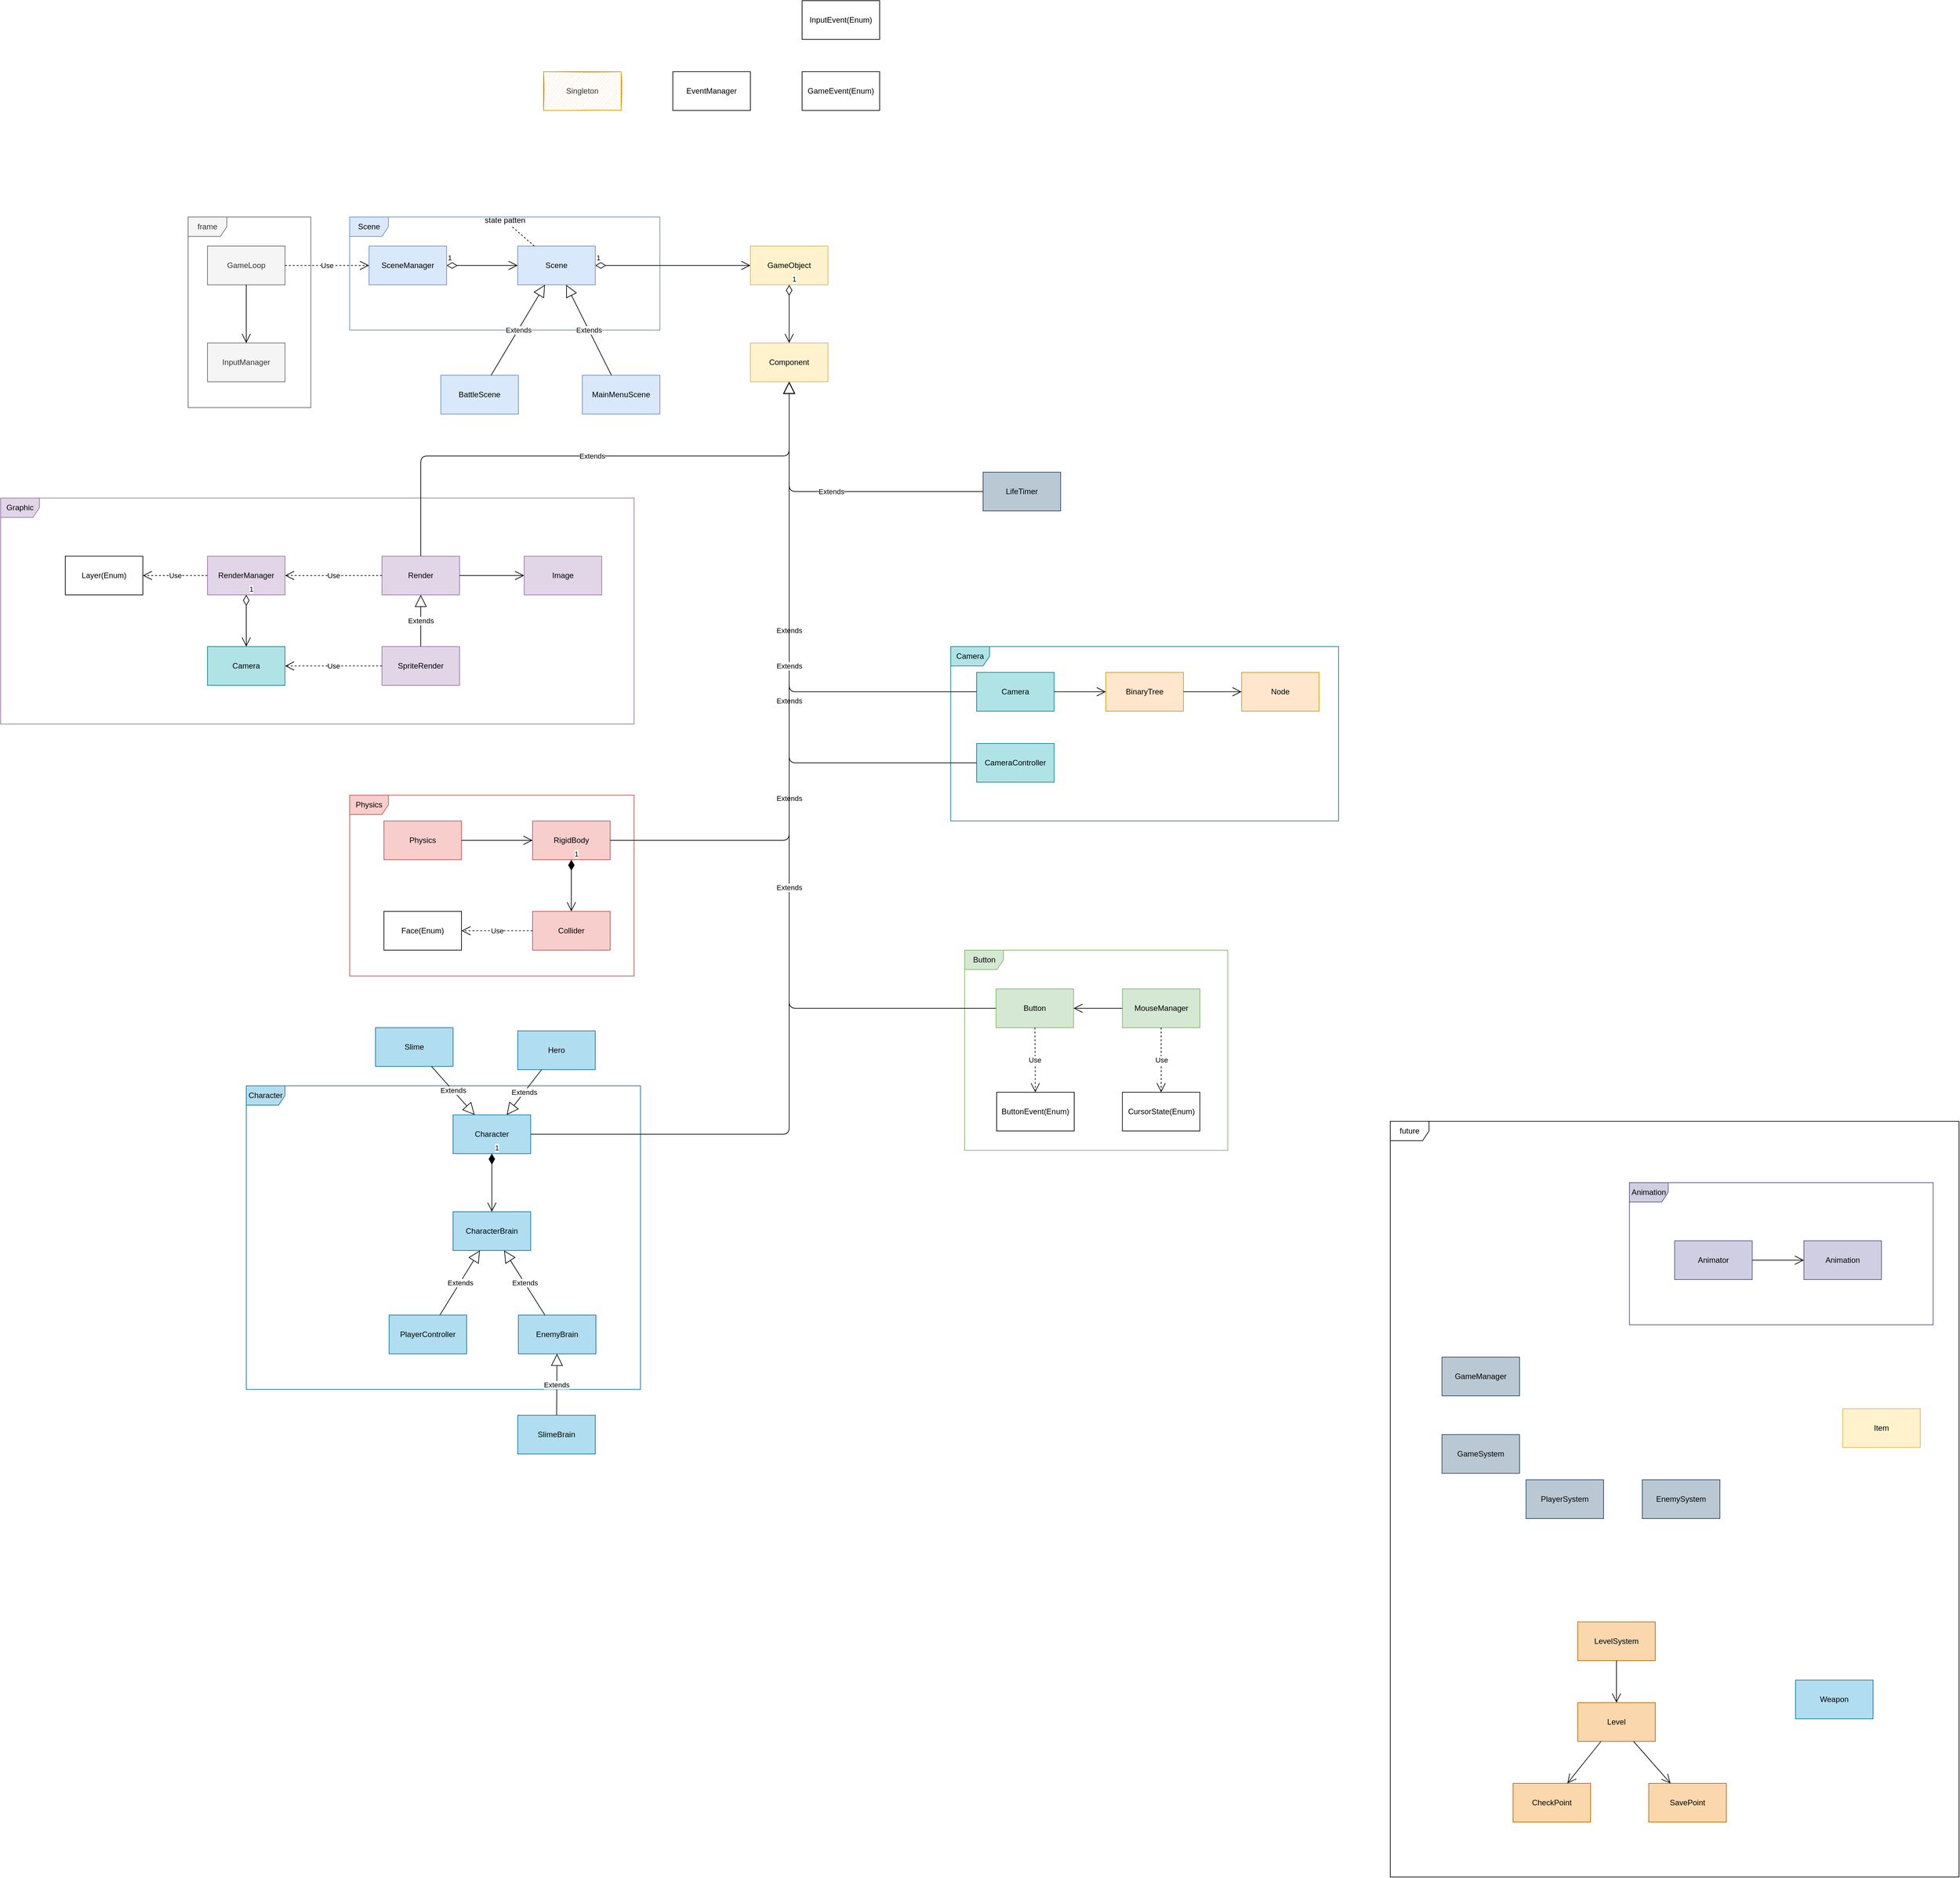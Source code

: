 <mxfile version="14.6.13" type="device" pages="2"><diagram id="hKgxQPDrDTI2ahVSoKOb" name="Preview"><mxGraphModel dx="4756" dy="411" grid="1" gridSize="10" guides="1" tooltips="1" connect="1" arrows="1" fold="1" page="1" pageScale="1" pageWidth="827" pageHeight="1169" math="0" shadow="0"><root><mxCell id="0"/><mxCell id="1" parent="0"/><mxCell id="LD2mASiYX_gTSrdUXMjg-15" value="future" style="shape=umlFrame;whiteSpace=wrap;html=1;fillColor=none;" parent="1" vertex="1"><mxGeometry x="-1160" y="2235" width="880" height="1170" as="geometry"/></mxCell><mxCell id="-RgCdqtQCNgDshjqqJBg-99" value="Scene" style="shape=umlFrame;whiteSpace=wrap;html=1;fillColor=#dae8fc;strokeColor=#6c8ebf;" parent="1" vertex="1"><mxGeometry x="-2770" y="835" width="480" height="175" as="geometry"/></mxCell><mxCell id="3PcoP_yr8Lb48YFsoTXy-13" value="Animation" style="shape=umlFrame;whiteSpace=wrap;html=1;fillColor=#d0cee2;strokeColor=#56517e;" parent="1" vertex="1"><mxGeometry x="-790" y="2330" width="470" height="220" as="geometry"/></mxCell><mxCell id="3PcoP_yr8Lb48YFsoTXy-12" value="Camera" style="shape=umlFrame;whiteSpace=wrap;html=1;fillColor=#b0e3e6;strokeColor=#0e8088;" parent="1" vertex="1"><mxGeometry x="-1840" y="1500" width="600" height="270" as="geometry"/></mxCell><mxCell id="-RgCdqtQCNgDshjqqJBg-98" value="Button" style="shape=umlFrame;whiteSpace=wrap;html=1;fillColor=#d5e8d4;strokeColor=#82b366;" parent="1" vertex="1"><mxGeometry x="-1818.5" y="1970" width="407" height="310" as="geometry"/></mxCell><mxCell id="-RgCdqtQCNgDshjqqJBg-96" value="Physics" style="shape=umlFrame;whiteSpace=wrap;html=1;fillColor=#f8cecc;strokeColor=#b85450;" parent="1" vertex="1"><mxGeometry x="-2770" y="1730" width="440" height="280" as="geometry"/></mxCell><mxCell id="-RgCdqtQCNgDshjqqJBg-95" value="Graphic" style="shape=umlFrame;whiteSpace=wrap;html=1;fillColor=#e1d5e7;strokeColor=#9673a6;" parent="1" vertex="1"><mxGeometry x="-3310" y="1270" width="980" height="350" as="geometry"/></mxCell><mxCell id="-RgCdqtQCNgDshjqqJBg-97" value="&lt;span style=&quot;text-align: left&quot;&gt;Character&lt;/span&gt;" style="shape=umlFrame;whiteSpace=wrap;html=1;fillColor=#b1ddf0;strokeColor=#10739e;" parent="1" vertex="1"><mxGeometry x="-2930" y="2180" width="610" height="470" as="geometry"/></mxCell><mxCell id="-RgCdqtQCNgDshjqqJBg-3" value="Physics" style="whiteSpace=wrap;html=1;fillColor=#f8cecc;strokeColor=#b85450;" parent="1" vertex="1"><mxGeometry x="-2717" y="1770" width="120" height="60" as="geometry"/></mxCell><mxCell id="-RgCdqtQCNgDshjqqJBg-5" value="GameObject" style="whiteSpace=wrap;html=1;fillColor=#fff2cc;strokeColor=#d6b656;" parent="1" vertex="1"><mxGeometry x="-2150" y="880" width="120" height="60" as="geometry"/></mxCell><mxCell id="-RgCdqtQCNgDshjqqJBg-8" value="Item" style="whiteSpace=wrap;html=1;fillColor=#fff2cc;strokeColor=#d6b656;" parent="1" vertex="1"><mxGeometry x="-460" y="2680" width="120" height="60" as="geometry"/></mxCell><mxCell id="-RgCdqtQCNgDshjqqJBg-9" value="Button" style="whiteSpace=wrap;html=1;fillColor=#d5e8d4;strokeColor=#82b366;" parent="1" vertex="1"><mxGeometry x="-1770" y="2030" width="120" height="60" as="geometry"/></mxCell><mxCell id="-RgCdqtQCNgDshjqqJBg-10" value="GameLoop" style="whiteSpace=wrap;html=1;fillColor=#f5f5f5;strokeColor=#666666;fontColor=#333333;" parent="1" vertex="1"><mxGeometry x="-2990" y="880" width="120" height="60" as="geometry"/></mxCell><mxCell id="-RgCdqtQCNgDshjqqJBg-11" value="Scene" style="whiteSpace=wrap;html=1;fillColor=#dae8fc;strokeColor=#6c8ebf;" parent="1" vertex="1"><mxGeometry x="-2510" y="880" width="120" height="60" as="geometry"/></mxCell><mxCell id="-RgCdqtQCNgDshjqqJBg-12" value="BattleScene" style="whiteSpace=wrap;html=1;fillColor=#dae8fc;strokeColor=#6c8ebf;" parent="1" vertex="1"><mxGeometry x="-2629" y="1080" width="120" height="60" as="geometry"/></mxCell><mxCell id="-RgCdqtQCNgDshjqqJBg-18" value="Extends" style="endArrow=block;endSize=16;endFill=0;html=1;" parent="1" source="-RgCdqtQCNgDshjqqJBg-12" target="-RgCdqtQCNgDshjqqJBg-11" edge="1"><mxGeometry width="160" relative="1" as="geometry"><mxPoint x="-2111.538" y="1190" as="sourcePoint"/><mxPoint x="-2208.462" y="1120" as="targetPoint"/></mxGeometry></mxCell><mxCell id="-RgCdqtQCNgDshjqqJBg-20" value="SceneManager" style="whiteSpace=wrap;html=1;fillColor=#dae8fc;strokeColor=#6c8ebf;" parent="1" vertex="1"><mxGeometry x="-2740" y="880" width="120" height="60" as="geometry"/></mxCell><mxCell id="-RgCdqtQCNgDshjqqJBg-21" value="1" style="endArrow=open;html=1;endSize=12;startArrow=diamondThin;startSize=14;startFill=0;edgeStyle=orthogonalEdgeStyle;align=left;verticalAlign=bottom;" parent="1" source="-RgCdqtQCNgDshjqqJBg-20" target="-RgCdqtQCNgDshjqqJBg-11" edge="1"><mxGeometry x="-1" y="3" relative="1" as="geometry"><mxPoint x="-2710" y="1080" as="sourcePoint"/><mxPoint x="-2550" y="1080" as="targetPoint"/></mxGeometry></mxCell><mxCell id="-RgCdqtQCNgDshjqqJBg-24" value="RigidBody" style="whiteSpace=wrap;html=1;fillColor=#f8cecc;strokeColor=#b85450;" parent="1" vertex="1"><mxGeometry x="-2487" y="1770" width="120" height="60" as="geometry"/></mxCell><mxCell id="-RgCdqtQCNgDshjqqJBg-26" value="1" style="endArrow=open;html=1;endSize=12;startArrow=diamondThin;startSize=14;startFill=1;edgeStyle=orthogonalEdgeStyle;align=left;verticalAlign=bottom;strokeColor=#000000;" parent="1" source="-RgCdqtQCNgDshjqqJBg-24" target="-RgCdqtQCNgDshjqqJBg-27" edge="1"><mxGeometry x="-1" y="3" relative="1" as="geometry"><mxPoint x="-2507" y="1860" as="sourcePoint"/><mxPoint x="-2407" y="1910" as="targetPoint"/></mxGeometry></mxCell><mxCell id="-RgCdqtQCNgDshjqqJBg-27" value="Collider" style="whiteSpace=wrap;html=1;fillColor=#f8cecc;strokeColor=#b85450;" parent="1" vertex="1"><mxGeometry x="-2487" y="1910" width="120" height="60" as="geometry"/></mxCell><mxCell id="-RgCdqtQCNgDshjqqJBg-28" value="" style="endArrow=open;endFill=1;endSize=12;html=1;strokeColor=#000000;" parent="1" source="-RgCdqtQCNgDshjqqJBg-3" target="-RgCdqtQCNgDshjqqJBg-24" edge="1"><mxGeometry width="160" relative="1" as="geometry"><mxPoint x="-2917" y="1780" as="sourcePoint"/><mxPoint x="-2757" y="1780" as="targetPoint"/></mxGeometry></mxCell><mxCell id="-RgCdqtQCNgDshjqqJBg-29" value="MouseManager" style="whiteSpace=wrap;html=1;fillColor=#d5e8d4;strokeColor=#82b366;" parent="1" vertex="1"><mxGeometry x="-1574.5" y="2030" width="120" height="60" as="geometry"/></mxCell><mxCell id="-RgCdqtQCNgDshjqqJBg-30" value="EventManager" style="whiteSpace=wrap;html=1;" parent="1" vertex="1"><mxGeometry x="-2270" y="610" width="120" height="60" as="geometry"/></mxCell><mxCell id="-RgCdqtQCNgDshjqqJBg-31" value="GameEvent(Enum)" style="whiteSpace=wrap;html=1;" parent="1" vertex="1"><mxGeometry x="-2070" y="610" width="120" height="60" as="geometry"/></mxCell><mxCell id="-RgCdqtQCNgDshjqqJBg-32" value="" style="endArrow=open;endFill=1;endSize=12;html=1;strokeColor=#000000;" parent="1" source="-RgCdqtQCNgDshjqqJBg-29" target="-RgCdqtQCNgDshjqqJBg-9" edge="1"><mxGeometry width="160" relative="1" as="geometry"><mxPoint x="-1551" y="1960" as="sourcePoint"/><mxPoint x="-1391" y="1960" as="targetPoint"/></mxGeometry></mxCell><mxCell id="-RgCdqtQCNgDshjqqJBg-33" value="Image" style="whiteSpace=wrap;html=1;fillColor=#e1d5e7;strokeColor=#9673a6;" parent="1" vertex="1"><mxGeometry x="-2500" y="1360" width="120" height="60" as="geometry"/></mxCell><mxCell id="-RgCdqtQCNgDshjqqJBg-35" value="&lt;span style=&quot;color: rgb(51 , 51 , 51)&quot;&gt;Singleton&lt;/span&gt;" style="whiteSpace=wrap;html=1;fillColor=#ffe6cc;strokeColor=#d79b00;shadow=0;rounded=0;glass=0;sketch=1;" parent="1" vertex="1"><mxGeometry x="-2470" y="610" width="120" height="60" as="geometry"/></mxCell><mxCell id="-RgCdqtQCNgDshjqqJBg-36" value="InputManager" style="whiteSpace=wrap;html=1;fillColor=#f5f5f5;strokeColor=#666666;fontColor=#333333;" parent="1" vertex="1"><mxGeometry x="-2990" y="1030" width="120" height="60" as="geometry"/></mxCell><mxCell id="-RgCdqtQCNgDshjqqJBg-37" value="" style="endArrow=open;endFill=1;endSize=12;html=1;" parent="1" source="-RgCdqtQCNgDshjqqJBg-10" target="-RgCdqtQCNgDshjqqJBg-36" edge="1"><mxGeometry width="160" relative="1" as="geometry"><mxPoint x="-2860" y="910" as="sourcePoint"/><mxPoint x="-2730" y="910" as="targetPoint"/></mxGeometry></mxCell><mxCell id="-RgCdqtQCNgDshjqqJBg-38" value="MainMenuScene" style="whiteSpace=wrap;html=1;fillColor=#dae8fc;strokeColor=#6c8ebf;" parent="1" vertex="1"><mxGeometry x="-2410" y="1080" width="120" height="60" as="geometry"/></mxCell><mxCell id="-RgCdqtQCNgDshjqqJBg-39" value="Extends" style="endArrow=block;endSize=16;endFill=0;html=1;" parent="1" source="-RgCdqtQCNgDshjqqJBg-38" target="-RgCdqtQCNgDshjqqJBg-11" edge="1"><mxGeometry width="160" relative="1" as="geometry"><mxPoint x="-2524.615" y="1010" as="sourcePoint"/><mxPoint x="-2465.385" y="940" as="targetPoint"/></mxGeometry></mxCell><mxCell id="-RgCdqtQCNgDshjqqJBg-40" value="ButtonEvent(Enum)" style="whiteSpace=wrap;html=1;" parent="1" vertex="1"><mxGeometry x="-1769" y="2190" width="120" height="60" as="geometry"/></mxCell><mxCell id="-RgCdqtQCNgDshjqqJBg-41" value="Use" style="endArrow=open;endSize=12;dashed=1;html=1;strokeColor=#000000;" parent="1" source="-RgCdqtQCNgDshjqqJBg-9" target="-RgCdqtQCNgDshjqqJBg-40" edge="1"><mxGeometry width="160" relative="1" as="geometry"><mxPoint x="-1671" y="1719.31" as="sourcePoint"/><mxPoint x="-1607" y="1719.31" as="targetPoint"/></mxGeometry></mxCell><mxCell id="-RgCdqtQCNgDshjqqJBg-42" value="Layer(Enum)" style="whiteSpace=wrap;html=1;" parent="1" vertex="1"><mxGeometry x="-3210" y="1360" width="120" height="60" as="geometry"/></mxCell><mxCell id="-RgCdqtQCNgDshjqqJBg-43" value="Use" style="endArrow=open;endSize=12;dashed=1;html=1;" parent="1" source="-RgCdqtQCNgDshjqqJBg-59" target="-RgCdqtQCNgDshjqqJBg-42" edge="1"><mxGeometry width="160" relative="1" as="geometry"><mxPoint x="-2740" y="1620.0" as="sourcePoint"/><mxPoint x="-2700" y="1540" as="targetPoint"/></mxGeometry></mxCell><mxCell id="-RgCdqtQCNgDshjqqJBg-44" value="CursorState(Enum)" style="whiteSpace=wrap;html=1;" parent="1" vertex="1"><mxGeometry x="-1574.5" y="2190" width="120" height="60" as="geometry"/></mxCell><mxCell id="-RgCdqtQCNgDshjqqJBg-45" value="Use" style="endArrow=open;endSize=12;dashed=1;html=1;" parent="1" source="-RgCdqtQCNgDshjqqJBg-29" target="-RgCdqtQCNgDshjqqJBg-44" edge="1"><mxGeometry width="160" relative="1" as="geometry"><mxPoint x="-1491" y="810.0" as="sourcePoint"/><mxPoint x="-1491" y="700.0" as="targetPoint"/></mxGeometry></mxCell><mxCell id="-RgCdqtQCNgDshjqqJBg-46" value="state patten" style="text;html=1;align=center;verticalAlign=middle;resizable=0;points=[];autosize=1;strokeColor=none;" parent="1" vertex="1"><mxGeometry x="-2570" y="830" width="80" height="20" as="geometry"/></mxCell><mxCell id="-RgCdqtQCNgDshjqqJBg-47" value="" style="endArrow=none;endSize=12;dashed=1;html=1;" parent="1" source="-RgCdqtQCNgDshjqqJBg-11" target="-RgCdqtQCNgDshjqqJBg-46" edge="1"><mxGeometry width="160" relative="1" as="geometry"><mxPoint x="-2490.588" y="870" as="sourcePoint"/><mxPoint x="-2639.412" y="760" as="targetPoint"/></mxGeometry></mxCell><mxCell id="-RgCdqtQCNgDshjqqJBg-48" value="&lt;span style=&quot;text-align: left&quot;&gt;Character&lt;/span&gt;Brain" style="whiteSpace=wrap;html=1;fillColor=#b1ddf0;strokeColor=#10739e;" parent="1" vertex="1"><mxGeometry x="-2610" y="2375" width="120" height="60" as="geometry"/></mxCell><mxCell id="-RgCdqtQCNgDshjqqJBg-49" value="PlayerController" style="whiteSpace=wrap;html=1;fillColor=#b1ddf0;strokeColor=#10739e;" parent="1" vertex="1"><mxGeometry x="-2709" y="2535" width="120" height="60" as="geometry"/></mxCell><mxCell id="-RgCdqtQCNgDshjqqJBg-50" value="EnemyBrain" style="whiteSpace=wrap;html=1;fillColor=#b1ddf0;strokeColor=#10739e;" parent="1" vertex="1"><mxGeometry x="-2509" y="2535" width="120" height="60" as="geometry"/></mxCell><mxCell id="-RgCdqtQCNgDshjqqJBg-52" value="Extends" style="endArrow=block;endSize=16;endFill=0;html=1;" parent="1" source="-RgCdqtQCNgDshjqqJBg-49" target="-RgCdqtQCNgDshjqqJBg-48" edge="1"><mxGeometry width="160" relative="1" as="geometry"><mxPoint x="-2709" y="2485" as="sourcePoint"/><mxPoint x="-2549" y="2485" as="targetPoint"/></mxGeometry></mxCell><mxCell id="-RgCdqtQCNgDshjqqJBg-53" value="Extends" style="endArrow=block;endSize=16;endFill=0;html=1;" parent="1" source="-RgCdqtQCNgDshjqqJBg-50" target="-RgCdqtQCNgDshjqqJBg-48" edge="1"><mxGeometry width="160" relative="1" as="geometry"><mxPoint x="-2621.759" y="2559" as="sourcePoint"/><mxPoint x="-2556.241" y="2445" as="targetPoint"/></mxGeometry></mxCell><mxCell id="-RgCdqtQCNgDshjqqJBg-57" value="Face(Enum)" style="whiteSpace=wrap;html=1;" parent="1" vertex="1"><mxGeometry x="-2717" y="1910" width="120" height="60" as="geometry"/></mxCell><mxCell id="-RgCdqtQCNgDshjqqJBg-58" value="Use" style="endArrow=open;endSize=12;dashed=1;html=1;" parent="1" source="-RgCdqtQCNgDshjqqJBg-27" target="-RgCdqtQCNgDshjqqJBg-57" edge="1"><mxGeometry width="160" relative="1" as="geometry"><mxPoint x="-2577" y="2030" as="sourcePoint"/><mxPoint x="-2417" y="2030" as="targetPoint"/></mxGeometry></mxCell><mxCell id="-RgCdqtQCNgDshjqqJBg-59" value="RenderManager" style="whiteSpace=wrap;html=1;fillColor=#e1d5e7;strokeColor=#9673a6;" parent="1" vertex="1"><mxGeometry x="-2990" y="1360" width="120" height="60" as="geometry"/></mxCell><mxCell id="-RgCdqtQCNgDshjqqJBg-60" value="1" style="endArrow=open;html=1;endSize=12;startArrow=diamondThin;startSize=14;startFill=0;edgeStyle=orthogonalEdgeStyle;align=left;verticalAlign=bottom;" parent="1" source="-RgCdqtQCNgDshjqqJBg-59" target="-RgCdqtQCNgDshjqqJBg-122" edge="1"><mxGeometry x="-1" y="3" relative="1" as="geometry"><mxPoint x="-2870" y="1480" as="sourcePoint"/><mxPoint x="-2930" y="1500" as="targetPoint"/></mxGeometry></mxCell><mxCell id="-RgCdqtQCNgDshjqqJBg-61" value="Component" style="whiteSpace=wrap;html=1;fillColor=#fff2cc;strokeColor=#d6b656;" parent="1" vertex="1"><mxGeometry x="-2150" y="1030" width="120" height="60" as="geometry"/></mxCell><mxCell id="-RgCdqtQCNgDshjqqJBg-62" value="1" style="endArrow=open;html=1;endSize=12;startArrow=diamondThin;startSize=14;startFill=0;edgeStyle=orthogonalEdgeStyle;align=left;verticalAlign=bottom;" parent="1" source="-RgCdqtQCNgDshjqqJBg-5" target="-RgCdqtQCNgDshjqqJBg-61" edge="1"><mxGeometry x="-1" y="3" relative="1" as="geometry"><mxPoint x="-1990" y="930" as="sourcePoint"/><mxPoint x="-1830" y="930" as="targetPoint"/></mxGeometry></mxCell><mxCell id="-RgCdqtQCNgDshjqqJBg-63" value="1" style="endArrow=open;html=1;endSize=12;startArrow=diamondThin;startSize=14;startFill=0;edgeStyle=orthogonalEdgeStyle;align=left;verticalAlign=bottom;" parent="1" source="-RgCdqtQCNgDshjqqJBg-11" target="-RgCdqtQCNgDshjqqJBg-5" edge="1"><mxGeometry x="-1" y="3" relative="1" as="geometry"><mxPoint x="-2410" y="1140" as="sourcePoint"/><mxPoint x="-2250" y="1140" as="targetPoint"/></mxGeometry></mxCell><mxCell id="-RgCdqtQCNgDshjqqJBg-64" value="Render" style="whiteSpace=wrap;html=1;fillColor=#e1d5e7;strokeColor=#9673a6;" parent="1" vertex="1"><mxGeometry x="-2720" y="1360" width="120" height="60" as="geometry"/></mxCell><mxCell id="-RgCdqtQCNgDshjqqJBg-67" value="Extends" style="endArrow=block;endSize=16;endFill=0;html=1;" parent="1" source="-RgCdqtQCNgDshjqqJBg-68" target="-RgCdqtQCNgDshjqqJBg-64" edge="1"><mxGeometry width="160" relative="1" as="geometry"><mxPoint x="-2700" y="1438.8" as="sourcePoint"/><mxPoint x="-2830" y="1501.2" as="targetPoint"/></mxGeometry></mxCell><mxCell id="-RgCdqtQCNgDshjqqJBg-68" value="SpriteRender" style="whiteSpace=wrap;html=1;fillColor=#e1d5e7;strokeColor=#9673a6;" parent="1" vertex="1"><mxGeometry x="-2720" y="1500" width="120" height="60" as="geometry"/></mxCell><mxCell id="-RgCdqtQCNgDshjqqJBg-72" value="" style="endArrow=open;endFill=1;endSize=12;html=1;" parent="1" source="-RgCdqtQCNgDshjqqJBg-64" target="-RgCdqtQCNgDshjqqJBg-33" edge="1"><mxGeometry width="160" relative="1" as="geometry"><mxPoint x="-3020" y="1450" as="sourcePoint"/><mxPoint x="-2860" y="1450" as="targetPoint"/></mxGeometry></mxCell><mxCell id="-RgCdqtQCNgDshjqqJBg-73" value="Use" style="endArrow=open;endSize=12;dashed=1;html=1;" parent="1" source="-RgCdqtQCNgDshjqqJBg-64" target="-RgCdqtQCNgDshjqqJBg-59" edge="1"><mxGeometry width="160" relative="1" as="geometry"><mxPoint x="-3010" y="1400" as="sourcePoint"/><mxPoint x="-3110" y="1400" as="targetPoint"/></mxGeometry></mxCell><mxCell id="-RgCdqtQCNgDshjqqJBg-74" value="Use" style="endArrow=open;endSize=12;dashed=1;html=1;" parent="1" source="-RgCdqtQCNgDshjqqJBg-68" target="-RgCdqtQCNgDshjqqJBg-122" edge="1"><mxGeometry width="160" relative="1" as="geometry"><mxPoint x="-2710" y="1400" as="sourcePoint"/><mxPoint x="-2870" y="1530" as="targetPoint"/></mxGeometry></mxCell><mxCell id="-RgCdqtQCNgDshjqqJBg-78" value="&lt;span style=&quot;text-align: left&quot;&gt;Character&lt;/span&gt;" style="whiteSpace=wrap;html=1;fillColor=#b1ddf0;strokeColor=#10739e;" parent="1" vertex="1"><mxGeometry x="-2610" y="2225" width="120" height="60" as="geometry"/></mxCell><mxCell id="-RgCdqtQCNgDshjqqJBg-84" value="1" style="endArrow=open;html=1;endSize=12;startArrow=diamondThin;startSize=14;startFill=1;edgeStyle=orthogonalEdgeStyle;align=left;verticalAlign=bottom;" parent="1" source="-RgCdqtQCNgDshjqqJBg-78" target="-RgCdqtQCNgDshjqqJBg-48" edge="1"><mxGeometry x="-1" y="3" relative="1" as="geometry"><mxPoint x="-2640" y="2235" as="sourcePoint"/><mxPoint x="-2480" y="2235" as="targetPoint"/></mxGeometry></mxCell><mxCell id="-RgCdqtQCNgDshjqqJBg-87" value="Use" style="endArrow=open;endSize=12;dashed=1;html=1;" parent="1" source="-RgCdqtQCNgDshjqqJBg-10" target="-RgCdqtQCNgDshjqqJBg-20" edge="1"><mxGeometry width="160" relative="1" as="geometry"><mxPoint x="-2890" y="1360" as="sourcePoint"/><mxPoint x="-3040" y="1360" as="targetPoint"/></mxGeometry></mxCell><mxCell id="-RgCdqtQCNgDshjqqJBg-100" value="Extends" style="endArrow=block;endSize=16;endFill=0;html=1;edgeStyle=orthogonalEdgeStyle;exitX=0.5;exitY=0;exitDx=0;exitDy=0;" parent="1" source="-RgCdqtQCNgDshjqqJBg-64" target="-RgCdqtQCNgDshjqqJBg-61" edge="1"><mxGeometry width="160" relative="1" as="geometry"><mxPoint x="-2320" y="1630" as="sourcePoint"/><mxPoint x="-2160" y="1630" as="targetPoint"/><Array as="points"><mxPoint x="-2660" y="1205"/><mxPoint x="-2090" y="1205"/></Array></mxGeometry></mxCell><mxCell id="-RgCdqtQCNgDshjqqJBg-101" value="Extends" style="endArrow=block;endSize=16;endFill=0;html=1;edgeStyle=orthogonalEdgeStyle;" parent="1" source="-RgCdqtQCNgDshjqqJBg-24" target="-RgCdqtQCNgDshjqqJBg-61" edge="1"><mxGeometry width="160" relative="1" as="geometry"><mxPoint x="-2640" y="1710" as="sourcePoint"/><mxPoint x="-2150.0" y="1100" as="targetPoint"/></mxGeometry></mxCell><mxCell id="-RgCdqtQCNgDshjqqJBg-102" value="Extends" style="endArrow=block;endSize=16;endFill=0;html=1;edgeStyle=orthogonalEdgeStyle;" parent="1" source="-RgCdqtQCNgDshjqqJBg-9" target="-RgCdqtQCNgDshjqqJBg-61" edge="1"><mxGeometry width="160" relative="1" as="geometry"><mxPoint x="-2470" y="2880" as="sourcePoint"/><mxPoint x="-2150.0" y="1100" as="targetPoint"/></mxGeometry></mxCell><mxCell id="-RgCdqtQCNgDshjqqJBg-103" value="Extends" style="endArrow=block;endSize=16;endFill=0;html=1;edgeStyle=orthogonalEdgeStyle;" parent="1" source="-RgCdqtQCNgDshjqqJBg-78" target="-RgCdqtQCNgDshjqqJBg-61" edge="1"><mxGeometry width="160" relative="1" as="geometry"><mxPoint x="-2697" y="1760" as="sourcePoint"/><mxPoint x="-2140.0" y="1110" as="targetPoint"/></mxGeometry></mxCell><mxCell id="-RgCdqtQCNgDshjqqJBg-104" value="&lt;span style=&quot;text-align: left&quot;&gt;Weapon&lt;/span&gt;" style="whiteSpace=wrap;html=1;fillColor=#b1ddf0;strokeColor=#10739e;" parent="1" vertex="1"><mxGeometry x="-533" y="3100" width="120" height="60" as="geometry"/></mxCell><mxCell id="-RgCdqtQCNgDshjqqJBg-106" value="InputEvent(Enum)" style="whiteSpace=wrap;html=1;" parent="1" vertex="1"><mxGeometry x="-2070" y="500" width="120" height="60" as="geometry"/></mxCell><mxCell id="-RgCdqtQCNgDshjqqJBg-108" value="Animator" style="whiteSpace=wrap;html=1;rounded=0;shadow=0;glass=0;sketch=0;direction=east;fillColor=#d0cee2;strokeColor=#56517e;" parent="1" vertex="1"><mxGeometry x="-720" y="2420" width="120" height="60" as="geometry"/></mxCell><mxCell id="-RgCdqtQCNgDshjqqJBg-109" value="Animation" style="whiteSpace=wrap;html=1;rounded=0;shadow=0;glass=0;sketch=0;direction=east;fillColor=#d0cee2;strokeColor=#56517e;" parent="1" vertex="1"><mxGeometry x="-520" y="2420" width="120" height="60" as="geometry"/></mxCell><mxCell id="-RgCdqtQCNgDshjqqJBg-110" value="LevelSystem" style="whiteSpace=wrap;html=1;rounded=0;shadow=0;glass=0;sketch=0;fillColor=#fad7ac;strokeColor=#b46504;" parent="1" vertex="1"><mxGeometry x="-870" y="3010" width="120" height="60" as="geometry"/></mxCell><mxCell id="-RgCdqtQCNgDshjqqJBg-113" value="Level" style="whiteSpace=wrap;html=1;rounded=0;shadow=0;glass=0;sketch=0;fillColor=#fad7ac;strokeColor=#b46504;" parent="1" vertex="1"><mxGeometry x="-870" y="3135" width="120" height="60" as="geometry"/></mxCell><mxCell id="-RgCdqtQCNgDshjqqJBg-115" value="CheckPoint" style="whiteSpace=wrap;html=1;rounded=0;shadow=0;glass=0;sketch=0;fillColor=#fad7ac;strokeColor=#b46504;" parent="1" vertex="1"><mxGeometry x="-970" y="3260" width="120" height="60" as="geometry"/></mxCell><mxCell id="-RgCdqtQCNgDshjqqJBg-116" value="CameraController" style="whiteSpace=wrap;html=1;fillColor=#b0e3e6;strokeColor=#0e8088;" parent="1" vertex="1"><mxGeometry x="-1800" y="1650" width="120" height="60" as="geometry"/></mxCell><mxCell id="-RgCdqtQCNgDshjqqJBg-117" value="Camera" style="whiteSpace=wrap;html=1;fillColor=#b0e3e6;strokeColor=#0e8088;" parent="1" vertex="1"><mxGeometry x="-1800" y="1540" width="120" height="60" as="geometry"/></mxCell><mxCell id="-RgCdqtQCNgDshjqqJBg-118" value="BinaryTree" style="whiteSpace=wrap;html=1;fillColor=#ffe6cc;strokeColor=#d79b00;" parent="1" vertex="1"><mxGeometry x="-1600" y="1540" width="120" height="60" as="geometry"/></mxCell><mxCell id="-RgCdqtQCNgDshjqqJBg-119" value="Node" style="whiteSpace=wrap;html=1;fillColor=#ffe6cc;strokeColor=#d79b00;" parent="1" vertex="1"><mxGeometry x="-1390" y="1540" width="120" height="60" as="geometry"/></mxCell><mxCell id="-RgCdqtQCNgDshjqqJBg-120" value="" style="endArrow=open;endFill=1;endSize=12;html=1;" parent="1" source="-RgCdqtQCNgDshjqqJBg-118" target="-RgCdqtQCNgDshjqqJBg-119" edge="1"><mxGeometry width="160" relative="1" as="geometry"><mxPoint x="-1680" y="1720" as="sourcePoint"/><mxPoint x="-1520" y="1720" as="targetPoint"/></mxGeometry></mxCell><mxCell id="-RgCdqtQCNgDshjqqJBg-121" value="" style="endArrow=open;endFill=1;endSize=12;html=1;" parent="1" source="-RgCdqtQCNgDshjqqJBg-117" target="-RgCdqtQCNgDshjqqJBg-118" edge="1"><mxGeometry width="160" relative="1" as="geometry"><mxPoint x="-860" y="1440.0" as="sourcePoint"/><mxPoint x="-1290" y="1600" as="targetPoint"/></mxGeometry></mxCell><mxCell id="-RgCdqtQCNgDshjqqJBg-122" value="Camera" style="whiteSpace=wrap;html=1;fillColor=#b0e3e6;strokeColor=#0e8088;" parent="1" vertex="1"><mxGeometry x="-2990" y="1500" width="120" height="60" as="geometry"/></mxCell><mxCell id="3PcoP_yr8Lb48YFsoTXy-1" value="SavePoint" style="whiteSpace=wrap;html=1;fillColor=#fad7ac;strokeColor=#b46504;" parent="1" vertex="1"><mxGeometry x="-760" y="3260" width="120" height="60" as="geometry"/></mxCell><mxCell id="3PcoP_yr8Lb48YFsoTXy-2" value="GameManager" style="whiteSpace=wrap;html=1;fillColor=#bac8d3;strokeColor=#23445d;" parent="1" vertex="1"><mxGeometry x="-1080" y="2600" width="120" height="60" as="geometry"/></mxCell><mxCell id="3PcoP_yr8Lb48YFsoTXy-3" value="GameSystem" style="whiteSpace=wrap;html=1;fillColor=#bac8d3;strokeColor=#23445d;" parent="1" vertex="1"><mxGeometry x="-1080" y="2720" width="120" height="60" as="geometry"/></mxCell><mxCell id="3PcoP_yr8Lb48YFsoTXy-5" value="" style="endArrow=open;endFill=1;endSize=12;html=1;" parent="1" source="-RgCdqtQCNgDshjqqJBg-113" target="-RgCdqtQCNgDshjqqJBg-115" edge="1"><mxGeometry width="160" relative="1" as="geometry"><mxPoint x="-960" y="3320" as="sourcePoint"/><mxPoint x="-800" y="3320" as="targetPoint"/></mxGeometry></mxCell><mxCell id="3PcoP_yr8Lb48YFsoTXy-6" value="" style="endArrow=open;endFill=1;endSize=12;html=1;" parent="1" source="-RgCdqtQCNgDshjqqJBg-113" target="3PcoP_yr8Lb48YFsoTXy-1" edge="1"><mxGeometry width="160" relative="1" as="geometry"><mxPoint x="-819.2" y="3205" as="sourcePoint"/><mxPoint x="-860.8" y="3270" as="targetPoint"/></mxGeometry></mxCell><mxCell id="3PcoP_yr8Lb48YFsoTXy-7" value="" style="endArrow=open;endFill=1;endSize=12;html=1;" parent="1" source="-RgCdqtQCNgDshjqqJBg-110" target="-RgCdqtQCNgDshjqqJBg-113" edge="1"><mxGeometry width="160" relative="1" as="geometry"><mxPoint x="-980" y="3205" as="sourcePoint"/><mxPoint x="-860.8" y="3270" as="targetPoint"/></mxGeometry></mxCell><mxCell id="3PcoP_yr8Lb48YFsoTXy-8" value="PlayerSystem" style="whiteSpace=wrap;html=1;fillColor=#bac8d3;strokeColor=#23445d;" parent="1" vertex="1"><mxGeometry x="-950" y="2790" width="120" height="60" as="geometry"/></mxCell><mxCell id="3PcoP_yr8Lb48YFsoTXy-9" value="EnemySystem" style="whiteSpace=wrap;html=1;fillColor=#bac8d3;strokeColor=#23445d;" parent="1" vertex="1"><mxGeometry x="-770" y="2790" width="120" height="60" as="geometry"/></mxCell><mxCell id="3PcoP_yr8Lb48YFsoTXy-10" value="Extends" style="endArrow=block;endSize=16;endFill=0;html=1;edgeStyle=orthogonalEdgeStyle;" parent="1" source="-RgCdqtQCNgDshjqqJBg-117" target="-RgCdqtQCNgDshjqqJBg-61" edge="1"><mxGeometry width="160" relative="1" as="geometry"><mxPoint x="-2010" y="1640" as="sourcePoint"/><mxPoint x="-1733" y="930.0" as="targetPoint"/></mxGeometry></mxCell><mxCell id="3PcoP_yr8Lb48YFsoTXy-11" value="Extends" style="endArrow=block;endSize=16;endFill=0;html=1;edgeStyle=orthogonalEdgeStyle;" parent="1" source="-RgCdqtQCNgDshjqqJBg-116" target="-RgCdqtQCNgDshjqqJBg-61" edge="1"><mxGeometry width="160" relative="1" as="geometry"><mxPoint x="-2020" y="1670" as="sourcePoint"/><mxPoint x="-1743" y="960.0" as="targetPoint"/></mxGeometry></mxCell><mxCell id="3PcoP_yr8Lb48YFsoTXy-14" value="" style="endArrow=open;endFill=1;endSize=12;html=1;" parent="1" source="-RgCdqtQCNgDshjqqJBg-108" target="-RgCdqtQCNgDshjqqJBg-109" edge="1"><mxGeometry width="160" relative="1" as="geometry"><mxPoint x="-630" y="2220" as="sourcePoint"/><mxPoint x="-550" y="2220" as="targetPoint"/></mxGeometry></mxCell><mxCell id="LD2mASiYX_gTSrdUXMjg-1" value="frame" style="shape=umlFrame;whiteSpace=wrap;html=1;fillColor=#f5f5f5;strokeColor=#666666;fontColor=#333333;" parent="1" vertex="1"><mxGeometry x="-3020" y="835" width="190" height="295" as="geometry"/></mxCell><mxCell id="LD2mASiYX_gTSrdUXMjg-2" value="&lt;span style=&quot;text-align: left&quot;&gt;Hero&lt;/span&gt;" style="whiteSpace=wrap;html=1;fillColor=#b1ddf0;strokeColor=#10739e;" parent="1" vertex="1"><mxGeometry x="-2510" y="2095" width="120" height="60" as="geometry"/></mxCell><mxCell id="LD2mASiYX_gTSrdUXMjg-3" value="&lt;span style=&quot;text-align: left&quot;&gt;Slime&lt;/span&gt;" style="whiteSpace=wrap;html=1;fillColor=#b1ddf0;strokeColor=#10739e;" parent="1" vertex="1"><mxGeometry x="-2730" y="2090" width="120" height="60" as="geometry"/></mxCell><mxCell id="LD2mASiYX_gTSrdUXMjg-4" value="Extends" style="endArrow=block;endSize=16;endFill=0;html=1;" parent="1" source="LD2mASiYX_gTSrdUXMjg-3" target="-RgCdqtQCNgDshjqqJBg-78" edge="1"><mxGeometry width="160" relative="1" as="geometry"><mxPoint x="-2730" y="2280" as="sourcePoint"/><mxPoint x="-2570" y="2280" as="targetPoint"/></mxGeometry></mxCell><mxCell id="LD2mASiYX_gTSrdUXMjg-5" value="Extends" style="endArrow=block;endSize=16;endFill=0;html=1;" parent="1" source="LD2mASiYX_gTSrdUXMjg-2" target="-RgCdqtQCNgDshjqqJBg-78" edge="1"><mxGeometry width="160" relative="1" as="geometry"><mxPoint x="-2669.2" y="2170" as="sourcePoint"/><mxPoint x="-2580.8" y="2235" as="targetPoint"/></mxGeometry></mxCell><mxCell id="LD2mASiYX_gTSrdUXMjg-6" value="&lt;span style=&quot;text-align: left&quot;&gt;Slime&lt;/span&gt;Brain" style="whiteSpace=wrap;html=1;fillColor=#b1ddf0;strokeColor=#10739e;" parent="1" vertex="1"><mxGeometry x="-2510" y="2690" width="120" height="60" as="geometry"/></mxCell><mxCell id="LD2mASiYX_gTSrdUXMjg-7" value="Extends" style="endArrow=block;endSize=16;endFill=0;html=1;" parent="1" source="LD2mASiYX_gTSrdUXMjg-6" target="-RgCdqtQCNgDshjqqJBg-50" edge="1"><mxGeometry width="160" relative="1" as="geometry"><mxPoint x="-2528.2" y="2880" as="sourcePoint"/><mxPoint x="-2389.0" y="2825" as="targetPoint"/></mxGeometry></mxCell><mxCell id="LD2mASiYX_gTSrdUXMjg-8" value="LifeTimer" style="whiteSpace=wrap;html=1;fillColor=#bac8d3;strokeColor=#23445d;" parent="1" vertex="1"><mxGeometry x="-1790" y="1230" width="120" height="60" as="geometry"/></mxCell><mxCell id="LD2mASiYX_gTSrdUXMjg-9" value="Extends" style="endArrow=block;endSize=16;endFill=0;html=1;edgeStyle=orthogonalEdgeStyle;" parent="1" source="LD2mASiYX_gTSrdUXMjg-8" target="-RgCdqtQCNgDshjqqJBg-61" edge="1"><mxGeometry width="160" relative="1" as="geometry"><mxPoint x="-2480" y="2265" as="sourcePoint"/><mxPoint x="-2080" y="1100" as="targetPoint"/><Array as="points"><mxPoint x="-2090" y="1260"/></Array></mxGeometry></mxCell></root></mxGraphModel></diagram><diagram id="FMgX5LbD40Cn4b3DGfXL" name="old"><mxGraphModel dx="3825" dy="2681" grid="1" gridSize="10" guides="1" tooltips="1" connect="1" arrows="1" fold="1" page="1" pageScale="1" pageWidth="827" pageHeight="1169" math="0" shadow="0"><root><mxCell id="Bn-UlnEB6GuFPrSDPliq-0"/><mxCell id="Bn-UlnEB6GuFPrSDPliq-1" parent="Bn-UlnEB6GuFPrSDPliq-0"/><mxCell id="T2TqA2_lnE12NizeL1fK-32" value="&lt;span style=&quot;color: rgb(51 , 51 , 51) ; font-weight: 700&quot;&gt;Physics&lt;/span&gt;" style="shape=umlFrame;whiteSpace=wrap;html=1;fillColor=#f8cecc;strokeColor=#b85450;" vertex="1" parent="Bn-UlnEB6GuFPrSDPliq-1"><mxGeometry x="-2720" y="-607" width="1493" height="720" as="geometry"/></mxCell><mxCell id="Pzl4NfqECW1awye3eR9Q-0" value="Preview" style="shape=umlFrame;whiteSpace=wrap;html=1;" vertex="1" parent="Bn-UlnEB6GuFPrSDPliq-1"><mxGeometry x="1420" y="-1260" width="2050" height="1720" as="geometry"/></mxCell><mxCell id="0W9wutrIKNS7gXui08jz-0" value="Button and MouseManager" style="shape=umlFrame;whiteSpace=wrap;html=1;fillColor=#fff2cc;strokeColor=#d6b656;" vertex="1" parent="Bn-UlnEB6GuFPrSDPliq-1"><mxGeometry x="-400" y="213" width="1000" height="690" as="geometry"/></mxCell><mxCell id="IkXqR1ONJL7d-i-G2eUU-0" value="SceneChanger" style="swimlane;fontStyle=1;align=center;verticalAlign=top;childLayout=stackLayout;horizontal=1;startSize=26;horizontalStack=0;resizeParent=1;resizeParentMax=0;resizeLast=0;collapsible=1;marginBottom=0;fillColor=#dae8fc;strokeColor=#6c8ebf;" vertex="1" parent="Bn-UlnEB6GuFPrSDPliq-1"><mxGeometry x="-1100" y="-1467" width="160" height="120" as="geometry"/></mxCell><mxCell id="IkXqR1ONJL7d-i-G2eUU-1" value="-current_scene:Scene" style="text;strokeColor=none;fillColor=none;align=left;verticalAlign=top;spacingLeft=4;spacingRight=4;overflow=hidden;rotatable=0;points=[[0,0.5],[1,0.5]];portConstraint=eastwest;" vertex="1" parent="IkXqR1ONJL7d-i-G2eUU-0"><mxGeometry y="26" width="160" height="26" as="geometry"/></mxCell><mxCell id="IkXqR1ONJL7d-i-G2eUU-2" value="" style="line;strokeWidth=1;fillColor=none;align=left;verticalAlign=middle;spacingTop=-1;spacingLeft=3;spacingRight=3;rotatable=0;labelPosition=right;points=[];portConstraint=eastwest;" vertex="1" parent="IkXqR1ONJL7d-i-G2eUU-0"><mxGeometry y="52" width="160" height="8" as="geometry"/></mxCell><mxCell id="IkXqR1ONJL7d-i-G2eUU-3" value="+update()&#10;+draw(camera:Camera)&#10;+change(new_scene:Scene)" style="text;strokeColor=none;fillColor=none;align=left;verticalAlign=top;spacingLeft=4;spacingRight=4;overflow=hidden;rotatable=0;points=[[0,0.5],[1,0.5]];portConstraint=eastwest;" vertex="1" parent="IkXqR1ONJL7d-i-G2eUU-0"><mxGeometry y="60" width="160" height="60" as="geometry"/></mxCell><mxCell id="IkXqR1ONJL7d-i-G2eUU-4" value="Scene" style="swimlane;fontStyle=1;align=center;verticalAlign=top;childLayout=stackLayout;horizontal=1;startSize=26;horizontalStack=0;resizeParent=1;resizeParentMax=0;resizeLast=0;collapsible=1;marginBottom=0;fillColor=#dae8fc;strokeColor=#6c8ebf;" vertex="1" parent="Bn-UlnEB6GuFPrSDPliq-1"><mxGeometry x="-800" y="-1507" width="270" height="200" as="geometry"/></mxCell><mxCell id="IkXqR1ONJL7d-i-G2eUU-5" value="-scene_changer:SceneChanger&#10;-gameobjects:list[GameObject]=[]" style="text;strokeColor=none;fillColor=none;align=left;verticalAlign=top;spacingLeft=4;spacingRight=4;overflow=hidden;rotatable=0;points=[[0,0.5],[1,0.5]];portConstraint=eastwest;" vertex="1" parent="IkXqR1ONJL7d-i-G2eUU-4"><mxGeometry y="26" width="270" height="44" as="geometry"/></mxCell><mxCell id="IkXqR1ONJL7d-i-G2eUU-6" value="" style="line;strokeWidth=1;fillColor=none;align=left;verticalAlign=middle;spacingTop=-1;spacingLeft=3;spacingRight=3;rotatable=0;labelPosition=right;points=[];portConstraint=eastwest;" vertex="1" parent="IkXqR1ONJL7d-i-G2eUU-4"><mxGeometry y="70" width="270" height="8" as="geometry"/></mxCell><mxCell id="IkXqR1ONJL7d-i-G2eUU-7" value="+__init__(scene_changer:SceneChanger)&#10;+init()&#10;+start()&#10;+end()&#10;+release()&#10;+update()&#10;+draw(camera:Camera)&#10;+change_scene(new_scene_name:type[Scene])" style="text;strokeColor=none;fillColor=none;align=left;verticalAlign=top;spacingLeft=4;spacingRight=4;overflow=hidden;rotatable=0;points=[[0,0.5],[1,0.5]];portConstraint=eastwest;" vertex="1" parent="IkXqR1ONJL7d-i-G2eUU-4"><mxGeometry y="78" width="270" height="122" as="geometry"/></mxCell><mxCell id="IkXqR1ONJL7d-i-G2eUU-8" value="BattleScene" style="swimlane;fontStyle=1;align=center;verticalAlign=top;childLayout=stackLayout;horizontal=1;startSize=26;horizontalStack=0;resizeParent=1;resizeParentMax=0;resizeLast=0;collapsible=1;marginBottom=0;fillColor=#dae8fc;strokeColor=#6c8ebf;" vertex="1" parent="Bn-UlnEB6GuFPrSDPliq-1"><mxGeometry x="-850" y="-1257" width="160" height="80" as="geometry"/></mxCell><mxCell id="IkXqR1ONJL7d-i-G2eUU-9" value="" style="line;strokeWidth=1;fillColor=none;align=left;verticalAlign=middle;spacingTop=-1;spacingLeft=3;spacingRight=3;rotatable=0;labelPosition=right;points=[];portConstraint=eastwest;" vertex="1" parent="IkXqR1ONJL7d-i-G2eUU-8"><mxGeometry y="26" width="160" height="8" as="geometry"/></mxCell><mxCell id="IkXqR1ONJL7d-i-G2eUU-10" value="+init()&#10;+release()" style="text;strokeColor=none;fillColor=none;align=left;verticalAlign=top;spacingLeft=4;spacingRight=4;overflow=hidden;rotatable=0;points=[[0,0.5],[1,0.5]];portConstraint=eastwest;" vertex="1" parent="IkXqR1ONJL7d-i-G2eUU-8"><mxGeometry y="34" width="160" height="46" as="geometry"/></mxCell><mxCell id="IkXqR1ONJL7d-i-G2eUU-11" value="MainMenuScene" style="swimlane;fontStyle=1;align=center;verticalAlign=top;childLayout=stackLayout;horizontal=1;startSize=26;horizontalStack=0;resizeParent=1;resizeParentMax=0;resizeLast=0;collapsible=1;marginBottom=0;fillColor=#dae8fc;strokeColor=#6c8ebf;" vertex="1" parent="Bn-UlnEB6GuFPrSDPliq-1"><mxGeometry x="-639" y="-1257" width="160" height="80" as="geometry"/></mxCell><mxCell id="IkXqR1ONJL7d-i-G2eUU-12" value="" style="line;strokeWidth=1;fillColor=none;align=left;verticalAlign=middle;spacingTop=-1;spacingLeft=3;spacingRight=3;rotatable=0;labelPosition=right;points=[];portConstraint=eastwest;" vertex="1" parent="IkXqR1ONJL7d-i-G2eUU-11"><mxGeometry y="26" width="160" height="8" as="geometry"/></mxCell><mxCell id="IkXqR1ONJL7d-i-G2eUU-13" value="+init()&#10;+release()" style="text;strokeColor=none;fillColor=none;align=left;verticalAlign=top;spacingLeft=4;spacingRight=4;overflow=hidden;rotatable=0;points=[[0,0.5],[1,0.5]];portConstraint=eastwest;" vertex="1" parent="IkXqR1ONJL7d-i-G2eUU-11"><mxGeometry y="34" width="160" height="46" as="geometry"/></mxCell><mxCell id="IkXqR1ONJL7d-i-G2eUU-14" value="Extends" style="endArrow=block;endSize=16;endFill=0;html=1;" edge="1" parent="Bn-UlnEB6GuFPrSDPliq-1" source="IkXqR1ONJL7d-i-G2eUU-11" target="IkXqR1ONJL7d-i-G2eUU-4"><mxGeometry width="160" relative="1" as="geometry"><mxPoint x="-780" y="-1227" as="sourcePoint"/><mxPoint x="-620" y="-1227" as="targetPoint"/></mxGeometry></mxCell><mxCell id="IkXqR1ONJL7d-i-G2eUU-15" value="Extends" style="endArrow=block;endSize=16;endFill=0;html=1;" edge="1" parent="Bn-UlnEB6GuFPrSDPliq-1" source="IkXqR1ONJL7d-i-G2eUU-8" target="IkXqR1ONJL7d-i-G2eUU-4"><mxGeometry width="160" relative="1" as="geometry"><mxPoint x="-559.181" y="-1247" as="sourcePoint"/><mxPoint x="-601.102" y="-1317" as="targetPoint"/></mxGeometry></mxCell><mxCell id="IkXqR1ONJL7d-i-G2eUU-16" value="1" style="endArrow=open;html=1;endSize=12;startArrow=diamondThin;startSize=14;startFill=0;edgeStyle=orthogonalEdgeStyle;align=left;verticalAlign=bottom;" edge="1" parent="Bn-UlnEB6GuFPrSDPliq-1" source="IkXqR1ONJL7d-i-G2eUU-0" target="IkXqR1ONJL7d-i-G2eUU-4"><mxGeometry x="-1" y="3" relative="1" as="geometry"><mxPoint x="-930" y="-1307" as="sourcePoint"/><mxPoint x="-770" y="-1307" as="targetPoint"/></mxGeometry></mxCell><mxCell id="IkXqR1ONJL7d-i-G2eUU-17" value="ScencChanger" style="shape=umlFrame;whiteSpace=wrap;html=1;fillColor=#dae8fc;strokeColor=#6c8ebf;" vertex="1" parent="Bn-UlnEB6GuFPrSDPliq-1"><mxGeometry x="-1140" y="-1577" width="710" height="440" as="geometry"/></mxCell><mxCell id="XJXPsZCYtlnk9r2OOe8U-0" value="EventManager" style="swimlane;fontStyle=1;align=center;verticalAlign=top;childLayout=stackLayout;horizontal=1;startSize=26;horizontalStack=0;resizeParent=1;resizeParentMax=0;resizeLast=0;collapsible=1;marginBottom=0;fillColor=#f5f5f5;strokeColor=#666666;fontColor=#333333;" vertex="1" parent="Bn-UlnEB6GuFPrSDPliq-1"><mxGeometry x="286" y="-1487" width="220" height="120" as="geometry"/></mxCell><mxCell id="XJXPsZCYtlnk9r2OOe8U-1" value="+events:dict[Any,list[Callable]]={}" style="text;strokeColor=none;fillColor=none;align=left;verticalAlign=top;spacingLeft=4;spacingRight=4;overflow=hidden;rotatable=0;points=[[0,0.5],[1,0.5]];portConstraint=eastwest;fontStyle=4" vertex="1" parent="XJXPsZCYtlnk9r2OOe8U-0"><mxGeometry y="26" width="220" height="26" as="geometry"/></mxCell><mxCell id="XJXPsZCYtlnk9r2OOe8U-2" value="" style="line;strokeWidth=1;fillColor=none;align=left;verticalAlign=middle;spacingTop=-1;spacingLeft=3;spacingRight=3;rotatable=0;labelPosition=right;points=[];portConstraint=eastwest;" vertex="1" parent="XJXPsZCYtlnk9r2OOe8U-0"><mxGeometry y="52" width="220" height="8" as="geometry"/></mxCell><mxCell id="XJXPsZCYtlnk9r2OOe8U-3" value="+attach(event: Any,func:Callable)&#10;+detach(event: Any,func:Callable)&#10;+notify(event: Any,*args_of_func:Tuple)" style="text;strokeColor=none;fillColor=none;align=left;verticalAlign=top;spacingLeft=4;spacingRight=4;overflow=hidden;rotatable=0;points=[[0,0.5],[1,0.5]];portConstraint=eastwest;fontStyle=4" vertex="1" parent="XJXPsZCYtlnk9r2OOe8U-0"><mxGeometry y="60" width="220" height="60" as="geometry"/></mxCell><mxCell id="XJXPsZCYtlnk9r2OOe8U-4" value="Client" style="swimlane;fontStyle=1;align=center;verticalAlign=top;childLayout=stackLayout;horizontal=1;startSize=26;horizontalStack=0;resizeParent=1;resizeParentMax=0;resizeLast=0;collapsible=1;marginBottom=0;" vertex="1" parent="Bn-UlnEB6GuFPrSDPliq-1"><mxGeometry x="67" y="-1444" width="100" height="34" as="geometry"/></mxCell><mxCell id="XJXPsZCYtlnk9r2OOe8U-5" value="" style="line;strokeWidth=1;fillColor=none;align=left;verticalAlign=middle;spacingTop=-1;spacingLeft=3;spacingRight=3;rotatable=0;labelPosition=right;points=[];portConstraint=eastwest;" vertex="1" parent="XJXPsZCYtlnk9r2OOe8U-4"><mxGeometry y="26" width="100" height="8" as="geometry"/></mxCell><mxCell id="XJXPsZCYtlnk9r2OOe8U-6" value="Use" style="endArrow=open;endSize=12;dashed=1;html=1;" edge="1" parent="Bn-UlnEB6GuFPrSDPliq-1" source="XJXPsZCYtlnk9r2OOe8U-4" target="XJXPsZCYtlnk9r2OOe8U-0"><mxGeometry width="160" relative="1" as="geometry"><mxPoint x="186" y="-1387" as="sourcePoint"/><mxPoint x="346" y="-1387" as="targetPoint"/></mxGeometry></mxCell><mxCell id="XJXPsZCYtlnk9r2OOe8U-7" value="EventManager" style="shape=umlFrame;whiteSpace=wrap;html=1;fillColor=#f5f5f5;strokeColor=#666666;fontColor=#333333;" vertex="1" parent="Bn-UlnEB6GuFPrSDPliq-1"><mxGeometry x="-3" y="-1597" width="590" height="320" as="geometry"/></mxCell><mxCell id="cHx92FKeGB-DQbP8vNYV-0" value="Extends" style="endArrow=block;endSize=16;endFill=0;html=1;" edge="1" parent="Bn-UlnEB6GuFPrSDPliq-1" source="cHx92FKeGB-DQbP8vNYV-25" target="cHx92FKeGB-DQbP8vNYV-18"><mxGeometry width="160" relative="1" as="geometry"><mxPoint x="-1720" y="-1033.053" as="sourcePoint"/><mxPoint x="-1650" y="-1010.947" as="targetPoint"/></mxGeometry></mxCell><mxCell id="cHx92FKeGB-DQbP8vNYV-1" value="Extends" style="endArrow=block;endSize=16;endFill=0;html=1;" edge="1" parent="Bn-UlnEB6GuFPrSDPliq-1" source="cHx92FKeGB-DQbP8vNYV-22" target="cHx92FKeGB-DQbP8vNYV-18"><mxGeometry width="160" relative="1" as="geometry"><mxPoint x="-1720" y="-944.105" as="sourcePoint"/><mxPoint x="-1650" y="-969.895" as="targetPoint"/></mxGeometry></mxCell><mxCell id="cHx92FKeGB-DQbP8vNYV-2" value="GameLoop" style="swimlane;fontStyle=1;align=center;verticalAlign=top;childLayout=stackLayout;horizontal=1;startSize=26;horizontalStack=0;resizeParent=1;resizeParentMax=0;resizeLast=0;collapsible=1;marginBottom=0;fillColor=#d5e8d4;strokeColor=#82b366;" vertex="1" parent="Bn-UlnEB6GuFPrSDPliq-1"><mxGeometry x="-2300" y="-1317" width="240" height="200" as="geometry"/></mxCell><mxCell id="cHx92FKeGB-DQbP8vNYV-3" value="-input_processor:InputProcessor&#10;-render:Render&#10;-scene_changer:SceneChanger&#10;-screen:Surface&#10;-screen_size:Vector2&#10;-clock:Clock" style="text;strokeColor=none;fillColor=none;align=left;verticalAlign=top;spacingLeft=4;spacingRight=4;overflow=hidden;rotatable=0;points=[[0,0.5],[1,0.5]];portConstraint=eastwest;" vertex="1" parent="cHx92FKeGB-DQbP8vNYV-2"><mxGeometry y="26" width="240" height="94" as="geometry"/></mxCell><mxCell id="cHx92FKeGB-DQbP8vNYV-4" value="" style="line;strokeWidth=1;fillColor=none;align=left;verticalAlign=middle;spacingTop=-1;spacingLeft=3;spacingRight=3;rotatable=0;labelPosition=right;points=[];portConstraint=eastwest;" vertex="1" parent="cHx92FKeGB-DQbP8vNYV-2"><mxGeometry y="120" width="240" height="8" as="geometry"/></mxCell><mxCell id="cHx92FKeGB-DQbP8vNYV-5" value="+ run()&#10;-update()&#10;-draw()&#10;-input_process()" style="text;strokeColor=none;fillColor=none;align=left;verticalAlign=top;spacingLeft=4;spacingRight=4;overflow=hidden;rotatable=0;points=[[0,0.5],[1,0.5]];portConstraint=eastwest;" vertex="1" parent="cHx92FKeGB-DQbP8vNYV-2"><mxGeometry y="128" width="240" height="72" as="geometry"/></mxCell><mxCell id="cHx92FKeGB-DQbP8vNYV-6" value="InputProcessor" style="swimlane;fontStyle=1;align=center;verticalAlign=top;childLayout=stackLayout;horizontal=1;startSize=26;horizontalStack=0;resizeParent=1;resizeParentMax=0;resizeLast=0;collapsible=1;marginBottom=0;fillColor=#d5e8d4;strokeColor=#82b366;" vertex="1" parent="Bn-UlnEB6GuFPrSDPliq-1"><mxGeometry x="-1940" y="-1587" width="220" height="60" as="geometry"/></mxCell><mxCell id="cHx92FKeGB-DQbP8vNYV-7" value="" style="line;strokeWidth=1;fillColor=none;align=left;verticalAlign=middle;spacingTop=-1;spacingLeft=3;spacingRight=3;rotatable=0;labelPosition=right;points=[];portConstraint=eastwest;" vertex="1" parent="cHx92FKeGB-DQbP8vNYV-6"><mxGeometry y="26" width="220" height="8" as="geometry"/></mxCell><mxCell id="cHx92FKeGB-DQbP8vNYV-8" value="+ process(event:pygame.event.Event)&#10;" style="text;strokeColor=none;fillColor=none;align=left;verticalAlign=top;spacingLeft=4;spacingRight=4;overflow=hidden;rotatable=0;points=[[0,0.5],[1,0.5]];portConstraint=eastwest;" vertex="1" parent="cHx92FKeGB-DQbP8vNYV-6"><mxGeometry y="34" width="220" height="26" as="geometry"/></mxCell><mxCell id="cHx92FKeGB-DQbP8vNYV-9" value="1" style="endArrow=open;html=1;endSize=12;startArrow=diamondThin;startSize=14;startFill=0;edgeStyle=orthogonalEdgeStyle;align=left;verticalAlign=bottom;" edge="1" parent="Bn-UlnEB6GuFPrSDPliq-1" source="cHx92FKeGB-DQbP8vNYV-2" target="cHx92FKeGB-DQbP8vNYV-6"><mxGeometry x="-1" y="3" relative="1" as="geometry"><mxPoint x="-1910" y="-1417" as="sourcePoint"/><mxPoint x="-1750" y="-1417" as="targetPoint"/><Array as="points"><mxPoint x="-2010" y="-1242"/><mxPoint x="-2010" y="-1557"/></Array></mxGeometry></mxCell><mxCell id="cHx92FKeGB-DQbP8vNYV-10" value="Render" style="swimlane;fontStyle=1;align=center;verticalAlign=top;childLayout=stackLayout;horizontal=1;startSize=26;horizontalStack=0;resizeParent=1;resizeParentMax=0;resizeLast=0;collapsible=1;marginBottom=0;fillColor=#e1d5e7;strokeColor=#9673a6;" vertex="1" parent="Bn-UlnEB6GuFPrSDPliq-1"><mxGeometry x="-1940" y="-1477" width="90" height="60" as="geometry"/></mxCell><mxCell id="cHx92FKeGB-DQbP8vNYV-11" value="" style="line;strokeWidth=1;fillColor=none;align=left;verticalAlign=middle;spacingTop=-1;spacingLeft=3;spacingRight=3;rotatable=0;labelPosition=right;points=[];portConstraint=eastwest;" vertex="1" parent="cHx92FKeGB-DQbP8vNYV-10"><mxGeometry y="26" width="90" height="8" as="geometry"/></mxCell><mxCell id="cHx92FKeGB-DQbP8vNYV-12" value="+render()" style="text;strokeColor=none;fillColor=none;align=left;verticalAlign=top;spacingLeft=4;spacingRight=4;overflow=hidden;rotatable=0;points=[[0,0.5],[1,0.5]];portConstraint=eastwest;" vertex="1" parent="cHx92FKeGB-DQbP8vNYV-10"><mxGeometry y="34" width="90" height="26" as="geometry"/></mxCell><mxCell id="cHx92FKeGB-DQbP8vNYV-13" value="1" style="endArrow=open;html=1;endSize=12;startArrow=diamondThin;startSize=14;startFill=0;edgeStyle=orthogonalEdgeStyle;align=left;verticalAlign=bottom;" edge="1" parent="Bn-UlnEB6GuFPrSDPliq-1" source="cHx92FKeGB-DQbP8vNYV-2" target="cHx92FKeGB-DQbP8vNYV-10"><mxGeometry x="-1" y="3" relative="1" as="geometry"><mxPoint x="-2040" y="-1517" as="sourcePoint"/><mxPoint x="-1930" y="-1547" as="targetPoint"/><Array as="points"><mxPoint x="-2010" y="-1242"/><mxPoint x="-2010" y="-1437"/></Array></mxGeometry></mxCell><mxCell id="cHx92FKeGB-DQbP8vNYV-14" value="SceneChanger" style="swimlane;fontStyle=1;align=center;verticalAlign=top;childLayout=stackLayout;horizontal=1;startSize=26;horizontalStack=0;resizeParent=1;resizeParentMax=0;resizeLast=0;collapsible=1;marginBottom=0;fillColor=#dae8fc;strokeColor=#6c8ebf;" vertex="1" parent="Bn-UlnEB6GuFPrSDPliq-1"><mxGeometry x="-1940" y="-1357" width="140" height="80" as="geometry"/></mxCell><mxCell id="cHx92FKeGB-DQbP8vNYV-15" value="" style="line;strokeWidth=1;fillColor=none;align=left;verticalAlign=middle;spacingTop=-1;spacingLeft=3;spacingRight=3;rotatable=0;labelPosition=right;points=[];portConstraint=eastwest;" vertex="1" parent="cHx92FKeGB-DQbP8vNYV-14"><mxGeometry y="26" width="140" height="8" as="geometry"/></mxCell><mxCell id="cHx92FKeGB-DQbP8vNYV-16" value="+draw(camera:Camera)&#10;+update()" style="text;strokeColor=none;fillColor=none;align=left;verticalAlign=top;spacingLeft=4;spacingRight=4;overflow=hidden;rotatable=0;points=[[0,0.5],[1,0.5]];portConstraint=eastwest;" vertex="1" parent="cHx92FKeGB-DQbP8vNYV-14"><mxGeometry y="34" width="140" height="46" as="geometry"/></mxCell><mxCell id="cHx92FKeGB-DQbP8vNYV-17" value="1" style="endArrow=open;html=1;endSize=12;startArrow=diamondThin;startSize=14;startFill=0;edgeStyle=orthogonalEdgeStyle;align=left;verticalAlign=bottom;" edge="1" parent="Bn-UlnEB6GuFPrSDPliq-1" source="cHx92FKeGB-DQbP8vNYV-2" target="cHx92FKeGB-DQbP8vNYV-14"><mxGeometry x="-1" y="3" relative="1" as="geometry"><mxPoint x="-1980" y="-1427" as="sourcePoint"/><mxPoint x="-1850" y="-1417" as="targetPoint"/><Array as="points"><mxPoint x="-2010" y="-1242"/><mxPoint x="-2010" y="-1317"/></Array></mxGeometry></mxCell><mxCell id="cHx92FKeGB-DQbP8vNYV-18" value="Singleton" style="swimlane;fontStyle=1;align=center;verticalAlign=top;childLayout=stackLayout;horizontal=1;startSize=26;horizontalStack=0;resizeParent=1;resizeParentMax=0;resizeLast=0;collapsible=1;marginBottom=0;fillColor=#ffe6cc;strokeColor=#d79b00;" vertex="1" parent="Bn-UlnEB6GuFPrSDPliq-1"><mxGeometry x="-1740" y="-1172" width="110" height="90" as="geometry"/></mxCell><mxCell id="cHx92FKeGB-DQbP8vNYV-19" value="- _instance:cls" style="text;strokeColor=none;fillColor=none;align=left;verticalAlign=top;spacingLeft=4;spacingRight=4;overflow=hidden;rotatable=0;points=[[0,0.5],[1,0.5]];portConstraint=eastwest;" vertex="1" parent="cHx92FKeGB-DQbP8vNYV-18"><mxGeometry y="26" width="110" height="24" as="geometry"/></mxCell><mxCell id="cHx92FKeGB-DQbP8vNYV-20" value="" style="line;strokeWidth=1;fillColor=none;align=left;verticalAlign=middle;spacingTop=-1;spacingLeft=3;spacingRight=3;rotatable=0;labelPosition=right;points=[];portConstraint=eastwest;" vertex="1" parent="cHx92FKeGB-DQbP8vNYV-18"><mxGeometry y="50" width="110" height="8" as="geometry"/></mxCell><mxCell id="cHx92FKeGB-DQbP8vNYV-21" value="+Instance():cls" style="text;strokeColor=none;fillColor=none;align=left;verticalAlign=top;spacingLeft=4;spacingRight=4;overflow=hidden;rotatable=0;points=[[0,0.5],[1,0.5]];portConstraint=eastwest;" vertex="1" parent="cHx92FKeGB-DQbP8vNYV-18"><mxGeometry y="58" width="110" height="32" as="geometry"/></mxCell><mxCell id="cHx92FKeGB-DQbP8vNYV-22" value="PhysicsManager" style="swimlane;fontStyle=1;align=center;verticalAlign=top;childLayout=stackLayout;horizontal=1;startSize=26;horizontalStack=0;resizeParent=1;resizeParentMax=0;resizeLast=0;collapsible=1;marginBottom=0;fillColor=#f5f5f5;strokeColor=#666666;fontColor=#333333;" vertex="1" parent="Bn-UlnEB6GuFPrSDPliq-1"><mxGeometry x="-1940" y="-1222" width="120" height="60" as="geometry"/></mxCell><mxCell id="cHx92FKeGB-DQbP8vNYV-23" value="" style="line;strokeWidth=1;fillColor=none;align=left;verticalAlign=middle;spacingTop=-1;spacingLeft=3;spacingRight=3;rotatable=0;labelPosition=right;points=[];portConstraint=eastwest;" vertex="1" parent="cHx92FKeGB-DQbP8vNYV-22"><mxGeometry y="26" width="120" height="8" as="geometry"/></mxCell><mxCell id="cHx92FKeGB-DQbP8vNYV-24" value="+update()" style="text;strokeColor=none;fillColor=none;align=left;verticalAlign=top;spacingLeft=4;spacingRight=4;overflow=hidden;rotatable=0;points=[[0,0.5],[1,0.5]];portConstraint=eastwest;" vertex="1" parent="cHx92FKeGB-DQbP8vNYV-22"><mxGeometry y="34" width="120" height="26" as="geometry"/></mxCell><mxCell id="cHx92FKeGB-DQbP8vNYV-25" value="MouseManager" style="swimlane;fontStyle=1;align=center;verticalAlign=top;childLayout=stackLayout;horizontal=1;startSize=26;horizontalStack=0;resizeParent=1;resizeParentMax=0;resizeLast=0;collapsible=1;marginBottom=0;fillColor=#f5f5f5;strokeColor=#666666;fontColor=#333333;" vertex="1" parent="Bn-UlnEB6GuFPrSDPliq-1"><mxGeometry x="-1940" y="-1102" width="120" height="60" as="geometry"/></mxCell><mxCell id="cHx92FKeGB-DQbP8vNYV-26" value="" style="line;strokeWidth=1;fillColor=none;align=left;verticalAlign=middle;spacingTop=-1;spacingLeft=3;spacingRight=3;rotatable=0;labelPosition=right;points=[];portConstraint=eastwest;" vertex="1" parent="cHx92FKeGB-DQbP8vNYV-25"><mxGeometry y="26" width="120" height="8" as="geometry"/></mxCell><mxCell id="cHx92FKeGB-DQbP8vNYV-27" value="+update()" style="text;strokeColor=none;fillColor=none;align=left;verticalAlign=top;spacingLeft=4;spacingRight=4;overflow=hidden;rotatable=0;points=[[0,0.5],[1,0.5]];portConstraint=eastwest;" vertex="1" parent="cHx92FKeGB-DQbP8vNYV-25"><mxGeometry y="34" width="120" height="26" as="geometry"/></mxCell><mxCell id="cHx92FKeGB-DQbP8vNYV-28" value="Use" style="endArrow=open;endSize=12;dashed=1;html=1;" edge="1" parent="Bn-UlnEB6GuFPrSDPliq-1" source="cHx92FKeGB-DQbP8vNYV-2" target="cHx92FKeGB-DQbP8vNYV-22"><mxGeometry width="160" relative="1" as="geometry"><mxPoint x="-2120" y="-1117" as="sourcePoint"/><mxPoint x="-1880" y="-1199" as="targetPoint"/></mxGeometry></mxCell><mxCell id="cHx92FKeGB-DQbP8vNYV-29" value="Use" style="endArrow=open;endSize=12;dashed=1;html=1;" edge="1" parent="Bn-UlnEB6GuFPrSDPliq-1" source="cHx92FKeGB-DQbP8vNYV-2" target="cHx92FKeGB-DQbP8vNYV-25"><mxGeometry width="160" relative="1" as="geometry"><mxPoint x="-2060" y="-1208.774" as="sourcePoint"/><mxPoint x="-1930" y="-1183.613" as="targetPoint"/></mxGeometry></mxCell><mxCell id="cHx92FKeGB-DQbP8vNYV-30" value="GameLoop" style="shape=umlFrame;whiteSpace=wrap;html=1;fillColor=#d5e8d4;strokeColor=#82b366;" vertex="1" parent="Bn-UlnEB6GuFPrSDPliq-1"><mxGeometry x="-2400" y="-1753" width="840" height="846" as="geometry"/></mxCell><mxCell id="PzD3Ww0KqOeiulhTR_TV-0" value="&lt;p style=&quot;margin: 0px ; margin-top: 4px ; text-align: center&quot;&gt;&lt;i&gt;&amp;lt;&amp;lt;Enumeration&amp;gt;&amp;gt;&lt;/i&gt;&lt;br&gt;&lt;span&gt;&lt;b&gt;CursorState&lt;/b&gt;&lt;/span&gt;&lt;br&gt;&lt;/p&gt;&lt;hr size=&quot;1&quot;&gt;&lt;p style=&quot;margin: 0px ; margin-left: 4px&quot;&gt;normal&lt;/p&gt;&lt;p style=&quot;margin: 0px ; margin-left: 4px&quot;&gt;button&lt;/p&gt;" style="verticalAlign=top;align=left;overflow=fill;fontSize=12;fontFamily=Helvetica;html=1;" vertex="1" parent="Bn-UlnEB6GuFPrSDPliq-1"><mxGeometry x="-185" y="713" width="110" height="80" as="geometry"/></mxCell><mxCell id="PzD3Ww0KqOeiulhTR_TV-1" value="&lt;p style=&quot;margin: 0px ; margin-top: 4px ; text-align: center&quot;&gt;&lt;i&gt;&amp;lt;&amp;lt;Enumeration&amp;gt;&amp;gt;&lt;/i&gt;&lt;br&gt;&lt;span&gt;&lt;b&gt;ButtonEvent&lt;/b&gt;&lt;/span&gt;&lt;br&gt;&lt;/p&gt;&lt;hr size=&quot;1&quot;&gt;&lt;p style=&quot;margin: 0px ; margin-left: 4px&quot;&gt;down&lt;/p&gt;&lt;p style=&quot;margin: 0px ; margin-left: 4px&quot;&gt;drag&lt;br&gt;&lt;/p&gt;&lt;p style=&quot;margin: 0px ; margin-left: 4px&quot;&gt;up&amp;nbsp;&lt;br&gt;&lt;/p&gt;&lt;p style=&quot;margin: 0px ; margin-left: 4px&quot;&gt;enter&lt;/p&gt;&lt;p style=&quot;margin: 0px ; margin-left: 4px&quot;&gt;over&lt;br&gt;&lt;/p&gt;&lt;p style=&quot;margin: 0px ; margin-left: 4px&quot;&gt;exit&lt;/p&gt;" style="verticalAlign=top;align=left;overflow=fill;fontSize=12;fontFamily=Helvetica;html=1;" vertex="1" parent="Bn-UlnEB6GuFPrSDPliq-1"><mxGeometry x="265" y="703" width="100" height="140" as="geometry"/></mxCell><mxCell id="PzD3Ww0KqOeiulhTR_TV-2" value="MouseManager" style="swimlane;fontStyle=1;align=center;verticalAlign=top;childLayout=stackLayout;horizontal=1;startSize=26;horizontalStack=0;resizeParent=1;resizeParentMax=0;resizeLast=0;collapsible=1;marginBottom=0;fillColor=#f5f5f5;strokeColor=#666666;fontColor=#333333;" vertex="1" parent="Bn-UlnEB6GuFPrSDPliq-1"><mxGeometry x="-270" y="463" width="280" height="160" as="geometry"/></mxCell><mxCell id="PzD3Ww0KqOeiulhTR_TV-3" value="buttons: list[Button] &#10;cursor_state:CursorState = CursorState.normal&#10;cursor_images: dict[CursorState, Image]" style="text;strokeColor=none;fillColor=none;align=left;verticalAlign=top;spacingLeft=4;spacingRight=4;overflow=hidden;rotatable=0;points=[[0,0.5],[1,0.5]];portConstraint=eastwest;" vertex="1" parent="PzD3Ww0KqOeiulhTR_TV-2"><mxGeometry y="26" width="280" height="54" as="geometry"/></mxCell><mxCell id="PzD3Ww0KqOeiulhTR_TV-4" value="" style="line;strokeWidth=1;fillColor=none;align=left;verticalAlign=middle;spacingTop=-1;spacingLeft=3;spacingRight=3;rotatable=0;labelPosition=right;points=[];portConstraint=eastwest;" vertex="1" parent="PzD3Ww0KqOeiulhTR_TV-2"><mxGeometry y="80" width="280" height="8" as="geometry"/></mxCell><mxCell id="PzD3Ww0KqOeiulhTR_TV-5" value="+attach(self, button: Button)&#10;+detach(self, button: Button)&#10;+update()&#10;+mouse_over_buttom(self)" style="text;strokeColor=none;fillColor=none;align=left;verticalAlign=top;spacingLeft=4;spacingRight=4;overflow=hidden;rotatable=0;points=[[0,0.5],[1,0.5]];portConstraint=eastwest;" vertex="1" parent="PzD3Ww0KqOeiulhTR_TV-2"><mxGeometry y="88" width="280" height="72" as="geometry"/></mxCell><mxCell id="PzD3Ww0KqOeiulhTR_TV-6" value="" style="endArrow=open;endFill=1;endSize=12;html=1;" edge="1" parent="Bn-UlnEB6GuFPrSDPliq-1" source="PzD3Ww0KqOeiulhTR_TV-2" target="PzD3Ww0KqOeiulhTR_TV-0"><mxGeometry width="160" relative="1" as="geometry"><mxPoint x="-320" y="683" as="sourcePoint"/><mxPoint x="-160" y="683" as="targetPoint"/></mxGeometry></mxCell><mxCell id="PzD3Ww0KqOeiulhTR_TV-7" value="Button" style="swimlane;fontStyle=1;align=center;verticalAlign=top;childLayout=stackLayout;horizontal=1;startSize=26;horizontalStack=0;resizeParent=1;resizeParentMax=0;resizeLast=0;collapsible=1;marginBottom=0;fillColor=#fff2cc;strokeColor=#d6b656;" vertex="1" parent="Bn-UlnEB6GuFPrSDPliq-1"><mxGeometry x="170" y="433" width="290" height="200" as="geometry"><mxRectangle x="1810" y="680" width="70" height="26" as="alternateBounds"/></mxGeometry></mxCell><mxCell id="PzD3Ww0KqOeiulhTR_TV-8" value="-button_rect : Rect&#10;-button_events: dict[ButtonEvent, list[Callable]]&#10;-mouse_over:Bool = False&#10;-mouse_pressed:Bool=False" style="text;strokeColor=none;fillColor=none;align=left;verticalAlign=top;spacingLeft=4;spacingRight=4;overflow=hidden;rotatable=0;points=[[0,0.5],[1,0.5]];portConstraint=eastwest;" vertex="1" parent="PzD3Ww0KqOeiulhTR_TV-7"><mxGeometry y="26" width="290" height="64" as="geometry"/></mxCell><mxCell id="PzD3Ww0KqOeiulhTR_TV-9" value="" style="line;strokeWidth=1;fillColor=none;align=left;verticalAlign=middle;spacingTop=-1;spacingLeft=3;spacingRight=3;rotatable=0;labelPosition=right;points=[];portConstraint=eastwest;" vertex="1" parent="PzD3Ww0KqOeiulhTR_TV-7"><mxGeometry y="90" width="290" height="8" as="geometry"/></mxCell><mxCell id="PzD3Ww0KqOeiulhTR_TV-10" value="+start&#10;+end&#10;+check&#10;+attach(button_event: ButtonEvent, func: Callable)&#10;+detach(button_event: ButtonEvent, func: Callable)&#10;+notify(button_event: ButtonEvent)" style="text;strokeColor=none;fillColor=none;align=left;verticalAlign=top;spacingLeft=4;spacingRight=4;overflow=hidden;rotatable=0;points=[[0,0.5],[1,0.5]];portConstraint=eastwest;" vertex="1" parent="PzD3Ww0KqOeiulhTR_TV-7"><mxGeometry y="98" width="290" height="102" as="geometry"/></mxCell><mxCell id="PzD3Ww0KqOeiulhTR_TV-11" value="Use" style="endArrow=open;endSize=12;dashed=1;html=1;" edge="1" parent="Bn-UlnEB6GuFPrSDPliq-1" source="PzD3Ww0KqOeiulhTR_TV-7" target="PzD3Ww0KqOeiulhTR_TV-1"><mxGeometry width="160" relative="1" as="geometry"><mxPoint x="140" y="743" as="sourcePoint"/><mxPoint x="300" y="743" as="targetPoint"/></mxGeometry></mxCell><mxCell id="PzD3Ww0KqOeiulhTR_TV-12" value="Use" style="endArrow=open;endSize=12;dashed=1;html=1;exitX=-0.002;exitY=0.805;exitDx=0;exitDy=0;exitPerimeter=0;" edge="1" parent="Bn-UlnEB6GuFPrSDPliq-1" source="PzD3Ww0KqOeiulhTR_TV-8" target="PzD3Ww0KqOeiulhTR_TV-3"><mxGeometry width="160" relative="1" as="geometry"><mxPoint x="325" y="653" as="sourcePoint"/><mxPoint x="325" y="713" as="targetPoint"/></mxGeometry></mxCell><mxCell id="PzD3Ww0KqOeiulhTR_TV-13" value="" style="endArrow=open;endFill=1;endSize=12;html=1;" edge="1" parent="Bn-UlnEB6GuFPrSDPliq-1" source="PzD3Ww0KqOeiulhTR_TV-5" target="PzD3Ww0KqOeiulhTR_TV-10"><mxGeometry width="160" relative="1" as="geometry"><mxPoint x="-120" y="633" as="sourcePoint"/><mxPoint x="-120" y="723" as="targetPoint"/></mxGeometry></mxCell><mxCell id="PzD3Ww0KqOeiulhTR_TV-14" value="Client" style="swimlane;fontStyle=1;align=center;verticalAlign=top;childLayout=stackLayout;horizontal=1;startSize=26;horizontalStack=0;resizeParent=1;resizeParentMax=0;resizeLast=0;collapsible=1;marginBottom=0;" vertex="1" parent="Bn-UlnEB6GuFPrSDPliq-1"><mxGeometry x="265" y="273" width="100" height="34" as="geometry"/></mxCell><mxCell id="PzD3Ww0KqOeiulhTR_TV-15" value="" style="line;strokeWidth=1;fillColor=none;align=left;verticalAlign=middle;spacingTop=-1;spacingLeft=3;spacingRight=3;rotatable=0;labelPosition=right;points=[];portConstraint=eastwest;" vertex="1" parent="PzD3Ww0KqOeiulhTR_TV-14"><mxGeometry y="26" width="100" height="8" as="geometry"/></mxCell><mxCell id="PzD3Ww0KqOeiulhTR_TV-16" value="Use" style="endArrow=open;endSize=12;dashed=1;html=1;" edge="1" parent="Bn-UlnEB6GuFPrSDPliq-1" source="PzD3Ww0KqOeiulhTR_TV-14" target="PzD3Ww0KqOeiulhTR_TV-7"><mxGeometry width="160" relative="1" as="geometry"><mxPoint x="240" y="383" as="sourcePoint"/><mxPoint x="307.042" y="463" as="targetPoint"/></mxGeometry></mxCell><mxCell id="a8RK3aM5jLdJcf3aGNdQ-0" value="&lt;p style=&quot;margin: 0px ; margin-top: 4px ; text-align: center&quot;&gt;&lt;i&gt;&amp;lt;&amp;lt;Enumeration&amp;gt;&amp;gt;&lt;/i&gt;&lt;br&gt;&lt;span&gt;&lt;b&gt;Layer&lt;/b&gt;&lt;/span&gt;&lt;br&gt;&lt;/p&gt;&lt;hr size=&quot;1&quot;&gt;&lt;p style=&quot;margin: 0px ; margin-left: 4px&quot;&gt;UI&lt;/p&gt;&lt;p style=&quot;margin: 0px ; margin-left: 4px&quot;&gt;sprite&lt;/p&gt;&lt;p style=&quot;margin: 0px ; margin-left: 4px&quot;&gt;environmenr&lt;/p&gt;" style="verticalAlign=top;align=left;overflow=fill;fontSize=12;fontFamily=Helvetica;html=1;" vertex="1" parent="Bn-UlnEB6GuFPrSDPliq-1"><mxGeometry x="-610.5" y="-667" width="115" height="90" as="geometry"/></mxCell><mxCell id="a8RK3aM5jLdJcf3aGNdQ-1" value="GameObject" style="swimlane;fontStyle=1;align=center;verticalAlign=top;childLayout=stackLayout;horizontal=1;startSize=26;horizontalStack=0;resizeParent=1;resizeParentMax=0;resizeLast=0;collapsible=1;marginBottom=0;fillColor=#fff2cc;strokeColor=#d6b656;" vertex="1" parent="Bn-UlnEB6GuFPrSDPliq-1"><mxGeometry x="337" y="-666" width="160" height="84" as="geometry"/></mxCell><mxCell id="a8RK3aM5jLdJcf3aGNdQ-2" value="#image:Image" style="text;strokeColor=none;fillColor=none;align=left;verticalAlign=top;spacingLeft=4;spacingRight=4;overflow=hidden;rotatable=0;points=[[0,0.5],[1,0.5]];portConstraint=eastwest;" vertex="1" parent="a8RK3aM5jLdJcf3aGNdQ-1"><mxGeometry y="26" width="160" height="24" as="geometry"/></mxCell><mxCell id="a8RK3aM5jLdJcf3aGNdQ-3" value="" style="line;strokeWidth=1;fillColor=none;align=left;verticalAlign=middle;spacingTop=-1;spacingLeft=3;spacingRight=3;rotatable=0;labelPosition=right;points=[];portConstraint=eastwest;" vertex="1" parent="a8RK3aM5jLdJcf3aGNdQ-1"><mxGeometry y="50" width="160" height="8" as="geometry"/></mxCell><mxCell id="a8RK3aM5jLdJcf3aGNdQ-4" value="+ draw(camera: Camera)" style="text;strokeColor=none;fillColor=none;align=left;verticalAlign=top;spacingLeft=4;spacingRight=4;overflow=hidden;rotatable=0;points=[[0,0.5],[1,0.5]];portConstraint=eastwest;" vertex="1" parent="a8RK3aM5jLdJcf3aGNdQ-1"><mxGeometry y="58" width="160" height="26" as="geometry"/></mxCell><mxCell id="a8RK3aM5jLdJcf3aGNdQ-5" value="UI" style="swimlane;fontStyle=1;align=center;verticalAlign=top;childLayout=stackLayout;horizontal=1;startSize=26;horizontalStack=0;resizeParent=1;resizeParentMax=0;resizeLast=0;collapsible=1;marginBottom=0;fillColor=#fff2cc;strokeColor=#d6b656;" vertex="1" parent="Bn-UlnEB6GuFPrSDPliq-1"><mxGeometry x="487" y="-393" width="160" height="84" as="geometry"/></mxCell><mxCell id="a8RK3aM5jLdJcf3aGNdQ-6" value="#UI_position:Vector2" style="text;strokeColor=none;fillColor=none;align=left;verticalAlign=top;spacingLeft=4;spacingRight=4;overflow=hidden;rotatable=0;points=[[0,0.5],[1,0.5]];portConstraint=eastwest;" vertex="1" parent="a8RK3aM5jLdJcf3aGNdQ-5"><mxGeometry y="26" width="160" height="24" as="geometry"/></mxCell><mxCell id="a8RK3aM5jLdJcf3aGNdQ-7" value="" style="line;strokeWidth=1;fillColor=none;align=left;verticalAlign=middle;spacingTop=-1;spacingLeft=3;spacingRight=3;rotatable=0;labelPosition=right;points=[];portConstraint=eastwest;" vertex="1" parent="a8RK3aM5jLdJcf3aGNdQ-5"><mxGeometry y="50" width="160" height="8" as="geometry"/></mxCell><mxCell id="a8RK3aM5jLdJcf3aGNdQ-8" value="+ draw(camera: Camera)" style="text;strokeColor=none;fillColor=none;align=left;verticalAlign=top;spacingLeft=4;spacingRight=4;overflow=hidden;rotatable=0;points=[[0,0.5],[1,0.5]];portConstraint=eastwest;" vertex="1" parent="a8RK3aM5jLdJcf3aGNdQ-5"><mxGeometry y="58" width="160" height="26" as="geometry"/></mxCell><mxCell id="a8RK3aM5jLdJcf3aGNdQ-9" value="Extends" style="endArrow=block;endSize=16;endFill=0;html=1;" edge="1" parent="Bn-UlnEB6GuFPrSDPliq-1" source="a8RK3aM5jLdJcf3aGNdQ-5" target="a8RK3aM5jLdJcf3aGNdQ-1"><mxGeometry width="160" relative="1" as="geometry"><mxPoint x="177.5" y="-795.5" as="sourcePoint"/><mxPoint x="337.5" y="-795.5" as="targetPoint"/></mxGeometry></mxCell><mxCell id="a8RK3aM5jLdJcf3aGNdQ-10" value="Camera" style="swimlane;fontStyle=1;align=center;verticalAlign=top;childLayout=stackLayout;horizontal=1;startSize=26;horizontalStack=0;resizeParent=1;resizeParentMax=0;resizeLast=0;collapsible=1;marginBottom=0;fillColor=#e1d5e7;strokeColor=#9673a6;" vertex="1" parent="Bn-UlnEB6GuFPrSDPliq-1"><mxGeometry x="-353" y="-421" width="350" height="140" as="geometry"/></mxCell><mxCell id="a8RK3aM5jLdJcf3aGNdQ-11" value="-shadow_color:Color&#10;-sprite_orders:BinaryTree&#10;-world_to_screen_matrix:list[Vector2]" style="text;strokeColor=none;fillColor=none;align=left;verticalAlign=top;spacingLeft=4;spacingRight=4;overflow=hidden;rotatable=0;points=[[0,0.5],[1,0.5]];portConstraint=eastwest;" vertex="1" parent="a8RK3aM5jLdJcf3aGNdQ-10"><mxGeometry y="26" width="350" height="54" as="geometry"/></mxCell><mxCell id="a8RK3aM5jLdJcf3aGNdQ-12" value="" style="line;strokeWidth=1;fillColor=none;align=left;verticalAlign=middle;spacingTop=-1;spacingLeft=3;spacingRight=3;rotatable=0;labelPosition=right;points=[];portConstraint=eastwest;" vertex="1" parent="a8RK3aM5jLdJcf3aGNdQ-10"><mxGeometry y="80" width="350" height="8" as="geometry"/></mxCell><mxCell id="a8RK3aM5jLdJcf3aGNdQ-13" value="+render(layer:Surface)&#10;+draw(image: Image, position: Vector3, shadow_size: Vector2):&#10;-world_to_screen(world_position: Vector3,screen_height:float)" style="text;strokeColor=none;fillColor=none;align=left;verticalAlign=top;spacingLeft=4;spacingRight=4;overflow=hidden;rotatable=0;points=[[0,0.5],[1,0.5]];portConstraint=eastwest;" vertex="1" parent="a8RK3aM5jLdJcf3aGNdQ-10"><mxGeometry y="88" width="350" height="52" as="geometry"/></mxCell><mxCell id="a8RK3aM5jLdJcf3aGNdQ-14" value="Image" style="swimlane;fontStyle=1;align=center;verticalAlign=top;childLayout=stackLayout;horizontal=1;startSize=26;horizontalStack=0;resizeParent=1;resizeParentMax=0;resizeLast=0;collapsible=1;marginBottom=0;fillColor=#e1d5e7;strokeColor=#9673a6;" vertex="1" parent="Bn-UlnEB6GuFPrSDPliq-1"><mxGeometry x="647" y="-677" width="210" height="110" as="geometry"/></mxCell><mxCell id="a8RK3aM5jLdJcf3aGNdQ-15" value="+source: Surface&#10;+center: Vector2" style="text;strokeColor=none;fillColor=none;align=left;verticalAlign=top;spacingLeft=4;spacingRight=4;overflow=hidden;rotatable=0;points=[[0,0.5],[1,0.5]];portConstraint=eastwest;" vertex="1" parent="a8RK3aM5jLdJcf3aGNdQ-14"><mxGeometry y="26" width="210" height="34" as="geometry"/></mxCell><mxCell id="a8RK3aM5jLdJcf3aGNdQ-16" value="" style="line;strokeWidth=1;fillColor=none;align=left;verticalAlign=middle;spacingTop=-1;spacingLeft=3;spacingRight=3;rotatable=0;labelPosition=right;points=[];portConstraint=eastwest;" vertex="1" parent="a8RK3aM5jLdJcf3aGNdQ-14"><mxGeometry y="60" width="210" height="8" as="geometry"/></mxCell><mxCell id="a8RK3aM5jLdJcf3aGNdQ-17" value="+offset(position:Vector2):Vector2&#10;+get_int_center():Tuple[int,int]" style="text;strokeColor=none;fillColor=none;align=left;verticalAlign=top;spacingLeft=4;spacingRight=4;overflow=hidden;rotatable=0;points=[[0,0.5],[1,0.5]];portConstraint=eastwest;" vertex="1" parent="a8RK3aM5jLdJcf3aGNdQ-14"><mxGeometry y="68" width="210" height="42" as="geometry"/></mxCell><mxCell id="a8RK3aM5jLdJcf3aGNdQ-18" value="Sprite" style="swimlane;fontStyle=1;align=center;verticalAlign=top;childLayout=stackLayout;horizontal=1;startSize=26;horizontalStack=0;resizeParent=1;resizeParentMax=0;resizeLast=0;collapsible=1;marginBottom=0;fillColor=#fff2cc;strokeColor=#d6b656;" vertex="1" parent="Bn-UlnEB6GuFPrSDPliq-1"><mxGeometry x="197" y="-393" width="160" height="84" as="geometry"/></mxCell><mxCell id="a8RK3aM5jLdJcf3aGNdQ-19" value="#UI_position:Vector2" style="text;strokeColor=none;fillColor=none;align=left;verticalAlign=top;spacingLeft=4;spacingRight=4;overflow=hidden;rotatable=0;points=[[0,0.5],[1,0.5]];portConstraint=eastwest;" vertex="1" parent="a8RK3aM5jLdJcf3aGNdQ-18"><mxGeometry y="26" width="160" height="24" as="geometry"/></mxCell><mxCell id="a8RK3aM5jLdJcf3aGNdQ-20" value="" style="line;strokeWidth=1;fillColor=none;align=left;verticalAlign=middle;spacingTop=-1;spacingLeft=3;spacingRight=3;rotatable=0;labelPosition=right;points=[];portConstraint=eastwest;" vertex="1" parent="a8RK3aM5jLdJcf3aGNdQ-18"><mxGeometry y="50" width="160" height="8" as="geometry"/></mxCell><mxCell id="a8RK3aM5jLdJcf3aGNdQ-21" value="+ draw(camera: Camera)" style="text;strokeColor=none;fillColor=none;align=left;verticalAlign=top;spacingLeft=4;spacingRight=4;overflow=hidden;rotatable=0;points=[[0,0.5],[1,0.5]];portConstraint=eastwest;" vertex="1" parent="a8RK3aM5jLdJcf3aGNdQ-18"><mxGeometry y="58" width="160" height="26" as="geometry"/></mxCell><mxCell id="a8RK3aM5jLdJcf3aGNdQ-22" value="Extends" style="endArrow=block;endSize=16;endFill=0;html=1;" edge="1" parent="Bn-UlnEB6GuFPrSDPliq-1" source="a8RK3aM5jLdJcf3aGNdQ-18" target="a8RK3aM5jLdJcf3aGNdQ-1"><mxGeometry width="160" relative="1" as="geometry"><mxPoint x="443.75" y="-735.5" as="sourcePoint"/><mxPoint x="506.25" y="-835.5" as="targetPoint"/></mxGeometry></mxCell><mxCell id="a8RK3aM5jLdJcf3aGNdQ-23" value="BinaryTree" style="swimlane;fontStyle=1;align=center;verticalAlign=top;childLayout=stackLayout;horizontal=1;startSize=26;horizontalStack=0;resizeParent=1;resizeParentMax=0;resizeLast=0;collapsible=1;marginBottom=0;fillColor=#ffe6cc;strokeColor=#d79b00;" vertex="1" parent="Bn-UlnEB6GuFPrSDPliq-1"><mxGeometry x="-273" y="-188" width="190" height="150" as="geometry"/></mxCell><mxCell id="a8RK3aM5jLdJcf3aGNdQ-24" value="-root: Node&#10;-get_value_func:Callable" style="text;strokeColor=none;fillColor=none;align=left;verticalAlign=top;spacingLeft=4;spacingRight=4;overflow=hidden;rotatable=0;points=[[0,0.5],[1,0.5]];portConstraint=eastwest;" vertex="1" parent="a8RK3aM5jLdJcf3aGNdQ-23"><mxGeometry y="26" width="190" height="34" as="geometry"/></mxCell><mxCell id="a8RK3aM5jLdJcf3aGNdQ-25" value="" style="line;strokeWidth=1;fillColor=none;align=left;verticalAlign=middle;spacingTop=-1;spacingLeft=3;spacingRight=3;rotatable=0;labelPosition=right;points=[];portConstraint=eastwest;" vertex="1" parent="a8RK3aM5jLdJcf3aGNdQ-23"><mxGeometry y="60" width="190" height="8" as="geometry"/></mxCell><mxCell id="a8RK3aM5jLdJcf3aGNdQ-26" value="+insert(item:Any)&#10;+get_list():list&#10;+clear()&#10;-_get_list(cur_node:Node):list&#10;-_insert(item:Any,cur_node:Node)" style="text;strokeColor=none;fillColor=none;align=left;verticalAlign=top;spacingLeft=4;spacingRight=4;overflow=hidden;rotatable=0;points=[[0,0.5],[1,0.5]];portConstraint=eastwest;" vertex="1" parent="a8RK3aM5jLdJcf3aGNdQ-23"><mxGeometry y="68" width="190" height="82" as="geometry"/></mxCell><mxCell id="a8RK3aM5jLdJcf3aGNdQ-27" value="Node" style="swimlane;fontStyle=1;align=center;verticalAlign=top;childLayout=stackLayout;horizontal=1;startSize=26;horizontalStack=0;resizeParent=1;resizeParentMax=0;resizeLast=0;collapsible=1;marginBottom=0;fillColor=#ffe6cc;strokeColor=#d79b00;" vertex="1" parent="Bn-UlnEB6GuFPrSDPliq-1"><mxGeometry x="-633" y="-157" width="160" height="88" as="geometry"/></mxCell><mxCell id="a8RK3aM5jLdJcf3aGNdQ-28" value="+item:Any&#10;+left_child:Node &#10;+right_child:Node" style="text;strokeColor=none;fillColor=none;align=left;verticalAlign=top;spacingLeft=4;spacingRight=4;overflow=hidden;rotatable=0;points=[[0,0.5],[1,0.5]];portConstraint=eastwest;" vertex="1" parent="a8RK3aM5jLdJcf3aGNdQ-27"><mxGeometry y="26" width="160" height="54" as="geometry"/></mxCell><mxCell id="a8RK3aM5jLdJcf3aGNdQ-29" value="" style="line;strokeWidth=1;fillColor=none;align=left;verticalAlign=middle;spacingTop=-1;spacingLeft=3;spacingRight=3;rotatable=0;labelPosition=right;points=[];portConstraint=eastwest;" vertex="1" parent="a8RK3aM5jLdJcf3aGNdQ-27"><mxGeometry y="80" width="160" height="8" as="geometry"/></mxCell><mxCell id="a8RK3aM5jLdJcf3aGNdQ-30" value="1" style="endArrow=open;html=1;endSize=12;startArrow=diamondThin;startSize=14;startFill=1;edgeStyle=orthogonalEdgeStyle;align=left;verticalAlign=bottom;" edge="1" parent="Bn-UlnEB6GuFPrSDPliq-1" source="a8RK3aM5jLdJcf3aGNdQ-23" target="a8RK3aM5jLdJcf3aGNdQ-27"><mxGeometry x="-1" y="3" relative="1" as="geometry"><mxPoint x="359.5" y="-269" as="sourcePoint"/><mxPoint x="519.5" y="-269" as="targetPoint"/></mxGeometry></mxCell><mxCell id="a8RK3aM5jLdJcf3aGNdQ-31" value="DrawSpriteOrder" style="swimlane;fontStyle=1;align=center;verticalAlign=top;childLayout=stackLayout;horizontal=1;startSize=26;horizontalStack=0;resizeParent=1;resizeParentMax=0;resizeLast=0;collapsible=1;marginBottom=0;fillColor=#e1d5e7;strokeColor=#9673a6;" vertex="1" parent="Bn-UlnEB6GuFPrSDPliq-1"><mxGeometry x="-763" y="-411" width="300" height="120" as="geometry"/></mxCell><mxCell id="a8RK3aM5jLdJcf3aGNdQ-32" value="+image: Image&#10;+position: Vector3&#10;+shadow_size: Vector2" style="text;strokeColor=none;fillColor=none;align=left;verticalAlign=top;spacingLeft=4;spacingRight=4;overflow=hidden;rotatable=0;points=[[0,0.5],[1,0.5]];portConstraint=eastwest;" vertex="1" parent="a8RK3aM5jLdJcf3aGNdQ-31"><mxGeometry y="26" width="300" height="54" as="geometry"/></mxCell><mxCell id="a8RK3aM5jLdJcf3aGNdQ-33" value="" style="line;strokeWidth=1;fillColor=none;align=left;verticalAlign=middle;spacingTop=-1;spacingLeft=3;spacingRight=3;rotatable=0;labelPosition=right;points=[];portConstraint=eastwest;" vertex="1" parent="a8RK3aM5jLdJcf3aGNdQ-31"><mxGeometry y="80" width="300" height="8" as="geometry"/></mxCell><mxCell id="a8RK3aM5jLdJcf3aGNdQ-34" value="+get_comparison_value(order:DrawSpriteOrder):float" style="text;strokeColor=none;fillColor=none;align=left;verticalAlign=top;spacingLeft=4;spacingRight=4;overflow=hidden;rotatable=0;points=[[0,0.5],[1,0.5]];portConstraint=eastwest;fontStyle=4" vertex="1" parent="a8RK3aM5jLdJcf3aGNdQ-31"><mxGeometry y="88" width="300" height="32" as="geometry"/></mxCell><mxCell id="a8RK3aM5jLdJcf3aGNdQ-35" value="" style="endArrow=open;endFill=1;endSize=12;html=1;" edge="1" parent="Bn-UlnEB6GuFPrSDPliq-1" source="a8RK3aM5jLdJcf3aGNdQ-1" target="a8RK3aM5jLdJcf3aGNdQ-14"><mxGeometry width="160" relative="1" as="geometry"><mxPoint x="-330" y="-538" as="sourcePoint"/><mxPoint x="-390" y="-538" as="targetPoint"/></mxGeometry></mxCell><mxCell id="a8RK3aM5jLdJcf3aGNdQ-36" value="Render" style="swimlane;fontStyle=1;align=center;verticalAlign=top;childLayout=stackLayout;horizontal=1;startSize=26;horizontalStack=0;resizeParent=1;resizeParentMax=0;resizeLast=0;collapsible=1;marginBottom=0;fillColor=#e1d5e7;strokeColor=#9673a6;" vertex="1" parent="Bn-UlnEB6GuFPrSDPliq-1"><mxGeometry x="-353" y="-692" width="350" height="140" as="geometry"/></mxCell><mxCell id="a8RK3aM5jLdJcf3aGNdQ-37" value="-screen: Surface&#10;-layers: dict[Layer, Surface]&#10;+camera:Camera" style="text;strokeColor=none;fillColor=none;align=left;verticalAlign=top;spacingLeft=4;spacingRight=4;overflow=hidden;rotatable=0;points=[[0,0.5],[1,0.5]];portConstraint=eastwest;" vertex="1" parent="a8RK3aM5jLdJcf3aGNdQ-36"><mxGeometry y="26" width="350" height="54" as="geometry"/></mxCell><mxCell id="a8RK3aM5jLdJcf3aGNdQ-38" value="" style="line;strokeWidth=1;fillColor=none;align=left;verticalAlign=middle;spacingTop=-1;spacingLeft=3;spacingRight=3;rotatable=0;labelPosition=right;points=[];portConstraint=eastwest;" vertex="1" parent="a8RK3aM5jLdJcf3aGNdQ-36"><mxGeometry y="80" width="350" height="8" as="geometry"/></mxCell><mxCell id="a8RK3aM5jLdJcf3aGNdQ-39" value="+render()&#10;+draw(image: Image, position: Vector2,layer:Layer)&#10;-get_layer(self,layer:Layer)" style="text;strokeColor=none;fillColor=none;align=left;verticalAlign=top;spacingLeft=4;spacingRight=4;overflow=hidden;rotatable=0;points=[[0,0.5],[1,0.5]];portConstraint=eastwest;" vertex="1" parent="a8RK3aM5jLdJcf3aGNdQ-36"><mxGeometry y="88" width="350" height="52" as="geometry"/></mxCell><mxCell id="a8RK3aM5jLdJcf3aGNdQ-40" value="" style="endArrow=open;endFill=1;endSize=12;html=1;" edge="1" parent="Bn-UlnEB6GuFPrSDPliq-1" source="a8RK3aM5jLdJcf3aGNdQ-10" target="a8RK3aM5jLdJcf3aGNdQ-23"><mxGeometry width="160" relative="1" as="geometry"><mxPoint x="-100.5" y="-190" as="sourcePoint"/><mxPoint x="59.5" y="-190" as="targetPoint"/></mxGeometry></mxCell><mxCell id="a8RK3aM5jLdJcf3aGNdQ-41" value="" style="endArrow=open;endFill=1;endSize=12;html=1;" edge="1" parent="Bn-UlnEB6GuFPrSDPliq-1" source="a8RK3aM5jLdJcf3aGNdQ-10" target="a8RK3aM5jLdJcf3aGNdQ-31"><mxGeometry width="160" relative="1" as="geometry"><mxPoint x="7" y="-341.414" as="sourcePoint"/><mxPoint x="159.5" y="-341.775" as="targetPoint"/></mxGeometry></mxCell><mxCell id="a8RK3aM5jLdJcf3aGNdQ-42" value="Use" style="endArrow=open;endSize=12;dashed=1;html=1;" edge="1" parent="Bn-UlnEB6GuFPrSDPliq-1" source="a8RK3aM5jLdJcf3aGNdQ-36" target="a8RK3aM5jLdJcf3aGNdQ-0"><mxGeometry width="160" relative="1" as="geometry"><mxPoint x="-453" y="-490" as="sourcePoint"/><mxPoint x="-293" y="-490" as="targetPoint"/></mxGeometry></mxCell><mxCell id="a8RK3aM5jLdJcf3aGNdQ-43" value="Use" style="endArrow=open;endSize=12;dashed=1;html=1;" edge="1" parent="Bn-UlnEB6GuFPrSDPliq-1" source="a8RK3aM5jLdJcf3aGNdQ-18" target="a8RK3aM5jLdJcf3aGNdQ-10"><mxGeometry width="160" relative="1" as="geometry"><mxPoint x="-280.5" y="-620" as="sourcePoint"/><mxPoint x="-488" y="-620" as="targetPoint"/></mxGeometry></mxCell><mxCell id="a8RK3aM5jLdJcf3aGNdQ-44" value="Use" style="endArrow=open;endSize=12;dashed=1;html=1;" edge="1" parent="Bn-UlnEB6GuFPrSDPliq-1" source="a8RK3aM5jLdJcf3aGNdQ-1" target="a8RK3aM5jLdJcf3aGNdQ-36"><mxGeometry width="160" relative="1" as="geometry"><mxPoint x="-270.5" y="-610" as="sourcePoint"/><mxPoint x="-478" y="-610" as="targetPoint"/></mxGeometry></mxCell><mxCell id="a8RK3aM5jLdJcf3aGNdQ-45" value="1" style="endArrow=open;html=1;endSize=12;startArrow=diamondThin;startSize=14;startFill=0;edgeStyle=orthogonalEdgeStyle;align=left;verticalAlign=bottom;" edge="1" parent="Bn-UlnEB6GuFPrSDPliq-1" source="a8RK3aM5jLdJcf3aGNdQ-36" target="a8RK3aM5jLdJcf3aGNdQ-10"><mxGeometry x="-1" y="3" relative="1" as="geometry"><mxPoint x="-323" y="-460" as="sourcePoint"/><mxPoint x="-163" y="-460" as="targetPoint"/></mxGeometry></mxCell><mxCell id="a8RK3aM5jLdJcf3aGNdQ-46" value="frame" style="shape=umlFrame;whiteSpace=wrap;html=1;fillColor=#e1d5e7;strokeColor=#9673a6;" vertex="1" parent="Bn-UlnEB6GuFPrSDPliq-1"><mxGeometry x="-910" y="-877" width="1837" height="905" as="geometry"/></mxCell><mxCell id="dlDgpdJEFIRRGi7h5hoG-0" value="1" style="endArrow=open;html=1;endSize=12;startArrow=diamondThin;startSize=14;startFill=1;edgeStyle=orthogonalEdgeStyle;align=left;verticalAlign=bottom;" edge="1" parent="Bn-UlnEB6GuFPrSDPliq-1" source="dlDgpdJEFIRRGi7h5hoG-3" target="dlDgpdJEFIRRGi7h5hoG-7"><mxGeometry x="-1" y="3" relative="1" as="geometry"><mxPoint x="-1335" y="613" as="sourcePoint"/><mxPoint x="-1445" y="613" as="targetPoint"/></mxGeometry></mxCell><mxCell id="dlDgpdJEFIRRGi7h5hoG-1" value="Extends" style="endArrow=block;endSize=16;endFill=0;html=1;" edge="1" parent="Bn-UlnEB6GuFPrSDPliq-1" source="dlDgpdJEFIRRGi7h5hoG-11" target="dlDgpdJEFIRRGi7h5hoG-7"><mxGeometry width="160" relative="1" as="geometry"><mxPoint x="-1586.25" y="743" as="sourcePoint"/><mxPoint x="-1523.153" y="643" as="targetPoint"/></mxGeometry></mxCell><mxCell id="dlDgpdJEFIRRGi7h5hoG-2" value="Extends" style="endArrow=block;endSize=16;endFill=0;html=1;" edge="1" parent="Bn-UlnEB6GuFPrSDPliq-1" source="dlDgpdJEFIRRGi7h5hoG-13" target="dlDgpdJEFIRRGi7h5hoG-7"><mxGeometry width="160" relative="1" as="geometry"><mxPoint x="-1423.75" y="743" as="sourcePoint"/><mxPoint x="-1491.146" y="643" as="targetPoint"/></mxGeometry></mxCell><mxCell id="dlDgpdJEFIRRGi7h5hoG-3" value="Character" style="swimlane;fontStyle=1;align=center;verticalAlign=top;childLayout=stackLayout;horizontal=1;startSize=26;horizontalStack=0;resizeParent=1;resizeParentMax=0;resizeLast=0;collapsible=1;marginBottom=0;fillColor=#fff2cc;strokeColor=#d6b656;" vertex="1" parent="Bn-UlnEB6GuFPrSDPliq-1"><mxGeometry x="-1265" y="478" width="160" height="180" as="geometry"/></mxCell><mxCell id="dlDgpdJEFIRRGi7h5hoG-4" value="-brain:CharacterBrain&#10;-force:float&#10;-speed:float" style="text;strokeColor=none;fillColor=none;align=left;verticalAlign=top;spacingLeft=4;spacingRight=4;overflow=hidden;rotatable=0;points=[[0,0.5],[1,0.5]];portConstraint=eastwest;" vertex="1" parent="dlDgpdJEFIRRGi7h5hoG-3"><mxGeometry y="26" width="160" height="54" as="geometry"/></mxCell><mxCell id="dlDgpdJEFIRRGi7h5hoG-5" value="" style="line;strokeWidth=1;fillColor=none;align=left;verticalAlign=middle;spacingTop=-1;spacingLeft=3;spacingRight=3;rotatable=0;labelPosition=right;points=[];portConstraint=eastwest;" vertex="1" parent="dlDgpdJEFIRRGi7h5hoG-3"><mxGeometry y="80" width="160" height="8" as="geometry"/></mxCell><mxCell id="dlDgpdJEFIRRGi7h5hoG-6" value="+move(direction: Vector2)&#10;+jump()&#10;+attack()&#10;+start()&#10;+update()&#10;+end()" style="text;strokeColor=none;fillColor=none;align=left;verticalAlign=top;spacingLeft=4;spacingRight=4;overflow=hidden;rotatable=0;points=[[0,0.5],[1,0.5]];portConstraint=eastwest;" vertex="1" parent="dlDgpdJEFIRRGi7h5hoG-3"><mxGeometry y="88" width="160" height="92" as="geometry"/></mxCell><mxCell id="dlDgpdJEFIRRGi7h5hoG-7" value="CharacterBrain" style="swimlane;fontStyle=1;align=center;verticalAlign=top;childLayout=stackLayout;horizontal=1;startSize=26;horizontalStack=0;resizeParent=1;resizeParentMax=0;resizeLast=0;collapsible=1;marginBottom=0;fillColor=#b1ddf0;strokeColor=#10739e;" vertex="1" parent="Bn-UlnEB6GuFPrSDPliq-1"><mxGeometry x="-1645" y="503" width="210" height="130" as="geometry"/></mxCell><mxCell id="dlDgpdJEFIRRGi7h5hoG-8" value="-character: Character" style="text;strokeColor=none;fillColor=none;align=left;verticalAlign=top;spacingLeft=4;spacingRight=4;overflow=hidden;rotatable=0;points=[[0,0.5],[1,0.5]];portConstraint=eastwest;" vertex="1" parent="dlDgpdJEFIRRGi7h5hoG-7"><mxGeometry y="26" width="210" height="26" as="geometry"/></mxCell><mxCell id="dlDgpdJEFIRRGi7h5hoG-9" value="" style="line;strokeWidth=1;fillColor=none;align=left;verticalAlign=middle;spacingTop=-1;spacingLeft=3;spacingRight=3;rotatable=0;labelPosition=right;points=[];portConstraint=eastwest;" vertex="1" parent="dlDgpdJEFIRRGi7h5hoG-7"><mxGeometry y="52" width="210" height="8" as="geometry"/></mxCell><mxCell id="dlDgpdJEFIRRGi7h5hoG-10" value="+set_character(character: Character)&#10;+start()&#10;+update()&#10;+end()" style="text;strokeColor=none;fillColor=none;align=left;verticalAlign=top;spacingLeft=4;spacingRight=4;overflow=hidden;rotatable=0;points=[[0,0.5],[1,0.5]];portConstraint=eastwest;" vertex="1" parent="dlDgpdJEFIRRGi7h5hoG-7"><mxGeometry y="60" width="210" height="70" as="geometry"/></mxCell><mxCell id="dlDgpdJEFIRRGi7h5hoG-11" value="PlayerController" style="swimlane;fontStyle=1;align=center;verticalAlign=top;childLayout=stackLayout;horizontal=1;startSize=26;horizontalStack=0;resizeParent=1;resizeParentMax=0;resizeLast=0;collapsible=1;marginBottom=0;fillColor=#b1ddf0;strokeColor=#10739e;" vertex="1" parent="Bn-UlnEB6GuFPrSDPliq-1"><mxGeometry x="-1690" y="753" width="130" height="34" as="geometry"/></mxCell><mxCell id="dlDgpdJEFIRRGi7h5hoG-12" value="" style="line;strokeWidth=1;fillColor=none;align=left;verticalAlign=middle;spacingTop=-1;spacingLeft=3;spacingRight=3;rotatable=0;labelPosition=right;points=[];portConstraint=eastwest;" vertex="1" parent="dlDgpdJEFIRRGi7h5hoG-11"><mxGeometry y="26" width="130" height="8" as="geometry"/></mxCell><mxCell id="dlDgpdJEFIRRGi7h5hoG-13" value="EnemyBrain" style="swimlane;fontStyle=1;align=center;verticalAlign=top;childLayout=stackLayout;horizontal=1;startSize=26;horizontalStack=0;resizeParent=1;resizeParentMax=0;resizeLast=0;collapsible=1;marginBottom=0;fillColor=#b1ddf0;strokeColor=#10739e;" vertex="1" parent="Bn-UlnEB6GuFPrSDPliq-1"><mxGeometry x="-1525" y="753" width="135" height="34" as="geometry"/></mxCell><mxCell id="dlDgpdJEFIRRGi7h5hoG-14" value="" style="line;strokeWidth=1;fillColor=none;align=left;verticalAlign=middle;spacingTop=-1;spacingLeft=3;spacingRight=3;rotatable=0;labelPosition=right;points=[];portConstraint=eastwest;" vertex="1" parent="dlDgpdJEFIRRGi7h5hoG-13"><mxGeometry y="26" width="135" height="8" as="geometry"/></mxCell><mxCell id="dlDgpdJEFIRRGi7h5hoG-15" value="Hero" style="swimlane;fontStyle=1;align=center;verticalAlign=top;childLayout=stackLayout;horizontal=1;startSize=26;horizontalStack=0;resizeParent=1;resizeParentMax=0;resizeLast=0;collapsible=1;marginBottom=0;fillColor=#fff2cc;strokeColor=#d6b656;" vertex="1" parent="Bn-UlnEB6GuFPrSDPliq-1"><mxGeometry x="-1335" y="753" width="135" height="34" as="geometry"/></mxCell><mxCell id="dlDgpdJEFIRRGi7h5hoG-16" value="" style="line;strokeWidth=1;fillColor=none;align=left;verticalAlign=middle;spacingTop=-1;spacingLeft=3;spacingRight=3;rotatable=0;labelPosition=right;points=[];portConstraint=eastwest;" vertex="1" parent="dlDgpdJEFIRRGi7h5hoG-15"><mxGeometry y="26" width="135" height="8" as="geometry"/></mxCell><mxCell id="dlDgpdJEFIRRGi7h5hoG-17" value="Extends" style="endArrow=block;endSize=16;endFill=0;html=1;" edge="1" parent="Bn-UlnEB6GuFPrSDPliq-1" source="dlDgpdJEFIRRGi7h5hoG-15" target="dlDgpdJEFIRRGi7h5hoG-3"><mxGeometry width="160" relative="1" as="geometry"><mxPoint x="-1340.35" y="763" as="sourcePoint"/><mxPoint x="-1185" y="643" as="targetPoint"/></mxGeometry></mxCell><mxCell id="dlDgpdJEFIRRGi7h5hoG-18" value="Slime" style="swimlane;fontStyle=1;align=center;verticalAlign=top;childLayout=stackLayout;horizontal=1;startSize=26;horizontalStack=0;resizeParent=1;resizeParentMax=0;resizeLast=0;collapsible=1;marginBottom=0;fillColor=#fff2cc;strokeColor=#d6b656;" vertex="1" parent="Bn-UlnEB6GuFPrSDPliq-1"><mxGeometry x="-1165" y="753" width="135" height="34" as="geometry"/></mxCell><mxCell id="dlDgpdJEFIRRGi7h5hoG-19" value="" style="line;strokeWidth=1;fillColor=none;align=left;verticalAlign=middle;spacingTop=-1;spacingLeft=3;spacingRight=3;rotatable=0;labelPosition=right;points=[];portConstraint=eastwest;" vertex="1" parent="dlDgpdJEFIRRGi7h5hoG-18"><mxGeometry y="26" width="135" height="8" as="geometry"/></mxCell><mxCell id="dlDgpdJEFIRRGi7h5hoG-20" value="Extends" style="endArrow=block;endSize=16;endFill=0;html=1;" edge="1" parent="Bn-UlnEB6GuFPrSDPliq-1" source="dlDgpdJEFIRRGi7h5hoG-18" target="dlDgpdJEFIRRGi7h5hoG-3"><mxGeometry width="160" relative="1" as="geometry"><mxPoint x="-1105" y="763" as="sourcePoint"/><mxPoint x="-1217.302" y="668" as="targetPoint"/></mxGeometry></mxCell><mxCell id="dlDgpdJEFIRRGi7h5hoG-21" value="frame" style="shape=umlFrame;whiteSpace=wrap;html=1;fillColor=#dae8fc;strokeColor=#6c8ebf;" vertex="1" parent="Bn-UlnEB6GuFPrSDPliq-1"><mxGeometry x="-1720" y="413" width="760" height="425" as="geometry"/></mxCell><mxCell id="IUc9gIjk89237CEgfrAo-0" value="" style="whiteSpace=wrap;html=1;" vertex="1" parent="Bn-UlnEB6GuFPrSDPliq-1"><mxGeometry x="2000" y="-600" width="480" height="270" as="geometry"/></mxCell><mxCell id="IUc9gIjk89237CEgfrAo-1" value="Sprite&lt;span style=&quot;text-align: left&quot;&gt;&lt;br&gt;&lt;/span&gt;" style="whiteSpace=wrap;html=1;fillColor=#fff2cc;strokeColor=#d6b656;" vertex="1" parent="Bn-UlnEB6GuFPrSDPliq-1"><mxGeometry x="2610" y="-210" width="120" height="60" as="geometry"/></mxCell><mxCell id="IUc9gIjk89237CEgfrAo-2" value="PhysicsManager&lt;br&gt;(Singleton)" style="whiteSpace=wrap;html=1;fillColor=#f5f5f5;strokeColor=#666666;fontColor=#333333;" vertex="1" parent="Bn-UlnEB6GuFPrSDPliq-1"><mxGeometry x="2030" y="-210" width="120" height="60" as="geometry"/></mxCell><mxCell id="IUc9gIjk89237CEgfrAo-3" value="Camera" style="whiteSpace=wrap;html=1;fillColor=#e1d5e7;strokeColor=#9673a6;" vertex="1" parent="Bn-UlnEB6GuFPrSDPliq-1"><mxGeometry x="2030" y="-710" width="120" height="60" as="geometry"/></mxCell><mxCell id="IUc9gIjk89237CEgfrAo-4" value="GameObject" style="whiteSpace=wrap;html=1;fillColor=#fff2cc;strokeColor=#d6b656;" vertex="1" parent="Bn-UlnEB6GuFPrSDPliq-1"><mxGeometry x="2730" y="-550" width="120" height="60" as="geometry"/></mxCell><mxCell id="IUc9gIjk89237CEgfrAo-5" value="&lt;span style=&quot;text-align: left&quot;&gt;Character&lt;/span&gt;" style="whiteSpace=wrap;html=1;fillColor=#fff2cc;strokeColor=#d6b656;" vertex="1" parent="Bn-UlnEB6GuFPrSDPliq-1"><mxGeometry x="2460" y="90" width="120" height="60" as="geometry"/></mxCell><mxCell id="IUc9gIjk89237CEgfrAo-6" value="UI" style="whiteSpace=wrap;html=1;fillColor=#fff2cc;strokeColor=#d6b656;" vertex="1" parent="Bn-UlnEB6GuFPrSDPliq-1"><mxGeometry x="2880" y="-210" width="120" height="60" as="geometry"/></mxCell><mxCell id="IUc9gIjk89237CEgfrAo-7" value="Item" style="whiteSpace=wrap;html=1;fillColor=#fff2cc;strokeColor=#d6b656;" vertex="1" parent="Bn-UlnEB6GuFPrSDPliq-1"><mxGeometry x="2730" y="90" width="120" height="60" as="geometry"/></mxCell><mxCell id="IUc9gIjk89237CEgfrAo-8" value="Button" style="whiteSpace=wrap;html=1;fillColor=#fff2cc;strokeColor=#d6b656;" vertex="1" parent="Bn-UlnEB6GuFPrSDPliq-1"><mxGeometry x="2890" y="90" width="120" height="60" as="geometry"/></mxCell><mxCell id="IUc9gIjk89237CEgfrAo-9" value="GameLoop" style="whiteSpace=wrap;html=1;fillColor=#d5e8d4;strokeColor=#82b366;" vertex="1" parent="Bn-UlnEB6GuFPrSDPliq-1"><mxGeometry x="1780" y="-550" width="120" height="60" as="geometry"/></mxCell><mxCell id="IUc9gIjk89237CEgfrAo-10" value="Scene" style="whiteSpace=wrap;html=1;fillColor=#dae8fc;strokeColor=#6c8ebf;" vertex="1" parent="Bn-UlnEB6GuFPrSDPliq-1"><mxGeometry x="2260" y="-550" width="120" height="60" as="geometry"/></mxCell><mxCell id="IUc9gIjk89237CEgfrAo-11" value="BattleScene" style="whiteSpace=wrap;html=1;fillColor=#dae8fc;strokeColor=#6c8ebf;" vertex="1" parent="Bn-UlnEB6GuFPrSDPliq-1"><mxGeometry x="2170" y="-400" width="120" height="60" as="geometry"/></mxCell><mxCell id="IUc9gIjk89237CEgfrAo-12" value="Extends" style="endArrow=block;endSize=16;endFill=0;html=1;" edge="1" parent="Bn-UlnEB6GuFPrSDPliq-1" source="IUc9gIjk89237CEgfrAo-5" target="IUc9gIjk89237CEgfrAo-1"><mxGeometry width="160" relative="1" as="geometry"><mxPoint x="2520" y="-200" as="sourcePoint"/><mxPoint x="2680" y="-200" as="targetPoint"/></mxGeometry></mxCell><mxCell id="IUc9gIjk89237CEgfrAo-13" value="Extends" style="endArrow=block;endSize=16;endFill=0;html=1;" edge="1" parent="Bn-UlnEB6GuFPrSDPliq-1" source="IUc9gIjk89237CEgfrAo-7" target="IUc9gIjk89237CEgfrAo-1"><mxGeometry width="160" relative="1" as="geometry"><mxPoint x="2610" y="-140" as="sourcePoint"/><mxPoint x="2650" y="-200" as="targetPoint"/></mxGeometry></mxCell><mxCell id="IUc9gIjk89237CEgfrAo-14" value="Extends" style="endArrow=block;endSize=16;endFill=0;html=1;" edge="1" parent="Bn-UlnEB6GuFPrSDPliq-1" source="IUc9gIjk89237CEgfrAo-8" target="IUc9gIjk89237CEgfrAo-6"><mxGeometry width="160" relative="1" as="geometry"><mxPoint x="2730" y="-140" as="sourcePoint"/><mxPoint x="2690" y="-200" as="targetPoint"/></mxGeometry></mxCell><mxCell id="IUc9gIjk89237CEgfrAo-15" value="Extends" style="endArrow=block;endSize=16;endFill=0;html=1;" edge="1" parent="Bn-UlnEB6GuFPrSDPliq-1" source="IUc9gIjk89237CEgfrAo-1" target="IUc9gIjk89237CEgfrAo-4"><mxGeometry width="160" relative="1" as="geometry"><mxPoint x="2830" y="-360" as="sourcePoint"/><mxPoint x="2870" y="-420" as="targetPoint"/></mxGeometry></mxCell><mxCell id="IUc9gIjk89237CEgfrAo-16" value="Extends" style="endArrow=block;endSize=16;endFill=0;html=1;" edge="1" parent="Bn-UlnEB6GuFPrSDPliq-1" source="IUc9gIjk89237CEgfrAo-6" target="IUc9gIjk89237CEgfrAo-4"><mxGeometry width="160" relative="1" as="geometry"><mxPoint x="2579.231" y="-480" as="sourcePoint"/><mxPoint x="2670.769" y="-550" as="targetPoint"/></mxGeometry></mxCell><mxCell id="IUc9gIjk89237CEgfrAo-17" value="Extends" style="endArrow=block;endSize=16;endFill=0;html=1;" edge="1" parent="Bn-UlnEB6GuFPrSDPliq-1" source="IUc9gIjk89237CEgfrAo-11" target="IUc9gIjk89237CEgfrAo-10"><mxGeometry width="160" relative="1" as="geometry"><mxPoint x="2658.462" y="-240" as="sourcePoint"/><mxPoint x="2561.538" y="-310" as="targetPoint"/></mxGeometry></mxCell><mxCell id="IUc9gIjk89237CEgfrAo-18" value="" style="endArrow=open;endFill=1;endSize=12;html=1;" edge="1" parent="Bn-UlnEB6GuFPrSDPliq-1" source="IUc9gIjk89237CEgfrAo-10" target="IUc9gIjk89237CEgfrAo-4"><mxGeometry width="160" relative="1" as="geometry"><mxPoint x="2150" y="-520" as="sourcePoint"/><mxPoint x="2270" y="-520" as="targetPoint"/></mxGeometry></mxCell><mxCell id="IUc9gIjk89237CEgfrAo-19" value="SceneChanger" style="whiteSpace=wrap;html=1;fillColor=#dae8fc;strokeColor=#6c8ebf;" vertex="1" parent="Bn-UlnEB6GuFPrSDPliq-1"><mxGeometry x="2030" y="-550" width="120" height="60" as="geometry"/></mxCell><mxCell id="IUc9gIjk89237CEgfrAo-20" value="1" style="endArrow=open;html=1;endSize=12;startArrow=diamondThin;startSize=14;startFill=0;edgeStyle=orthogonalEdgeStyle;align=left;verticalAlign=bottom;" edge="1" parent="Bn-UlnEB6GuFPrSDPliq-1" source="IUc9gIjk89237CEgfrAo-19" target="IUc9gIjk89237CEgfrAo-10"><mxGeometry x="-1" y="3" relative="1" as="geometry"><mxPoint x="2060" y="-350" as="sourcePoint"/><mxPoint x="2220" y="-350" as="targetPoint"/></mxGeometry></mxCell><mxCell id="IUc9gIjk89237CEgfrAo-21" value="" style="endArrow=open;endFill=1;endSize=12;html=1;" edge="1" parent="Bn-UlnEB6GuFPrSDPliq-1" source="IUc9gIjk89237CEgfrAo-9" target="IUc9gIjk89237CEgfrAo-19"><mxGeometry width="160" relative="1" as="geometry"><mxPoint x="1920" y="-500" as="sourcePoint"/><mxPoint x="2080" y="-500" as="targetPoint"/></mxGeometry></mxCell><mxCell id="IUc9gIjk89237CEgfrAo-22" value="" style="endArrow=open;endFill=1;endSize=12;html=1;" edge="1" parent="Bn-UlnEB6GuFPrSDPliq-1" source="IUc9gIjk89237CEgfrAo-9" target="IUc9gIjk89237CEgfrAo-58"><mxGeometry width="160" relative="1" as="geometry"><mxPoint x="1997" y="-564.233" as="sourcePoint"/><mxPoint x="2040" y="-545.767" as="targetPoint"/></mxGeometry></mxCell><mxCell id="IUc9gIjk89237CEgfrAo-23" value="RigidBody" style="whiteSpace=wrap;html=1;fillColor=#f8cecc;strokeColor=#b85450;" vertex="1" parent="Bn-UlnEB6GuFPrSDPliq-1"><mxGeometry x="2260" y="-210" width="120" height="60" as="geometry"/></mxCell><mxCell id="IUc9gIjk89237CEgfrAo-24" value="1" style="endArrow=open;html=1;endSize=12;startArrow=diamondThin;startSize=14;startFill=1;edgeStyle=orthogonalEdgeStyle;align=left;verticalAlign=bottom;strokeColor=#000000;" edge="1" parent="Bn-UlnEB6GuFPrSDPliq-1" source="IUc9gIjk89237CEgfrAo-1" target="IUc9gIjk89237CEgfrAo-23"><mxGeometry x="-1" y="3" relative="1" as="geometry"><mxPoint x="2170" y="-70" as="sourcePoint"/><mxPoint x="2330" y="-70" as="targetPoint"/></mxGeometry></mxCell><mxCell id="IUc9gIjk89237CEgfrAo-25" value="1" style="endArrow=open;html=1;endSize=12;startArrow=diamondThin;startSize=14;startFill=1;edgeStyle=orthogonalEdgeStyle;align=left;verticalAlign=bottom;strokeColor=#000000;" edge="1" parent="Bn-UlnEB6GuFPrSDPliq-1" source="IUc9gIjk89237CEgfrAo-23" target="IUc9gIjk89237CEgfrAo-26"><mxGeometry x="-1" y="3" relative="1" as="geometry"><mxPoint x="2240" y="-120" as="sourcePoint"/><mxPoint x="2340" y="-70" as="targetPoint"/></mxGeometry></mxCell><mxCell id="IUc9gIjk89237CEgfrAo-26" value="Collider" style="whiteSpace=wrap;html=1;fillColor=#f8cecc;strokeColor=#b85450;" vertex="1" parent="Bn-UlnEB6GuFPrSDPliq-1"><mxGeometry x="2260" y="-60" width="120" height="60" as="geometry"/></mxCell><mxCell id="IUc9gIjk89237CEgfrAo-27" value="" style="endArrow=open;endFill=1;endSize=12;html=1;strokeColor=#000000;" edge="1" parent="Bn-UlnEB6GuFPrSDPliq-1" source="IUc9gIjk89237CEgfrAo-2" target="IUc9gIjk89237CEgfrAo-23"><mxGeometry width="160" relative="1" as="geometry"><mxPoint x="1830" y="-200" as="sourcePoint"/><mxPoint x="1990" y="-200" as="targetPoint"/></mxGeometry></mxCell><mxCell id="IUc9gIjk89237CEgfrAo-28" value="MouseManager&lt;br&gt;(Singleton)" style="whiteSpace=wrap;html=1;fillColor=#f5f5f5;strokeColor=#666666;fontColor=#333333;" vertex="1" parent="Bn-UlnEB6GuFPrSDPliq-1"><mxGeometry x="3090" y="90" width="120" height="60" as="geometry"/></mxCell><mxCell id="IUc9gIjk89237CEgfrAo-29" value="EventManager&lt;br&gt;(Singleton)" style="whiteSpace=wrap;html=1;fillColor=#f5f5f5;strokeColor=#666666;fontColor=#333333;" vertex="1" parent="Bn-UlnEB6GuFPrSDPliq-1"><mxGeometry x="2850" y="-1000" width="120" height="60" as="geometry"/></mxCell><mxCell id="IUc9gIjk89237CEgfrAo-30" value="GameEvent(Enum)" style="whiteSpace=wrap;html=1;" vertex="1" parent="Bn-UlnEB6GuFPrSDPliq-1"><mxGeometry x="3020" y="-1000" width="120" height="60" as="geometry"/></mxCell><mxCell id="IUc9gIjk89237CEgfrAo-31" value="" style="endArrow=open;endFill=1;endSize=12;html=1;strokeColor=#000000;" edge="1" parent="Bn-UlnEB6GuFPrSDPliq-1" source="IUc9gIjk89237CEgfrAo-28" target="IUc9gIjk89237CEgfrAo-8"><mxGeometry width="160" relative="1" as="geometry"><mxPoint x="3110" y="20" as="sourcePoint"/><mxPoint x="3270" y="20" as="targetPoint"/></mxGeometry></mxCell><mxCell id="IUc9gIjk89237CEgfrAo-32" value="Image" style="whiteSpace=wrap;html=1;fillColor=#e1d5e7;strokeColor=#9673a6;" vertex="1" parent="Bn-UlnEB6GuFPrSDPliq-1"><mxGeometry x="2940" y="-550" width="120" height="60" as="geometry"/></mxCell><mxCell id="IUc9gIjk89237CEgfrAo-33" value="1" style="endArrow=open;html=1;endSize=12;startArrow=diamondThin;startSize=14;startFill=1;edgeStyle=orthogonalEdgeStyle;align=left;verticalAlign=bottom;strokeColor=#000000;" edge="1" parent="Bn-UlnEB6GuFPrSDPliq-1" source="IUc9gIjk89237CEgfrAo-4" target="IUc9gIjk89237CEgfrAo-32"><mxGeometry x="-1" y="3" relative="1" as="geometry"><mxPoint x="2890" y="-430" as="sourcePoint"/><mxPoint x="3000" y="-530" as="targetPoint"/></mxGeometry></mxCell><mxCell id="IUc9gIjk89237CEgfrAo-34" value="&lt;span style=&quot;color: rgb(51 , 51 , 51)&quot;&gt;Singleton&lt;/span&gt;" style="whiteSpace=wrap;html=1;fillColor=#ffe6cc;strokeColor=#d79b00;" vertex="1" parent="Bn-UlnEB6GuFPrSDPliq-1"><mxGeometry x="2680" y="-1000" width="120" height="60" as="geometry"/></mxCell><mxCell id="IUc9gIjk89237CEgfrAo-35" value="InputProcessor" style="whiteSpace=wrap;html=1;fillColor=#d5e8d4;strokeColor=#82b366;" vertex="1" parent="Bn-UlnEB6GuFPrSDPliq-1"><mxGeometry x="1780" y="-400" width="120" height="60" as="geometry"/></mxCell><mxCell id="IUc9gIjk89237CEgfrAo-36" value="" style="endArrow=open;endFill=1;endSize=12;html=1;" edge="1" parent="Bn-UlnEB6GuFPrSDPliq-1" source="IUc9gIjk89237CEgfrAo-9" target="IUc9gIjk89237CEgfrAo-35"><mxGeometry width="160" relative="1" as="geometry"><mxPoint x="1910" y="-520" as="sourcePoint"/><mxPoint x="2040" y="-520" as="targetPoint"/></mxGeometry></mxCell><mxCell id="IUc9gIjk89237CEgfrAo-37" value="MainMenuScene" style="whiteSpace=wrap;html=1;fillColor=#dae8fc;strokeColor=#6c8ebf;" vertex="1" parent="Bn-UlnEB6GuFPrSDPliq-1"><mxGeometry x="2350" y="-400" width="120" height="60" as="geometry"/></mxCell><mxCell id="IUc9gIjk89237CEgfrAo-38" value="Extends" style="endArrow=block;endSize=16;endFill=0;html=1;" edge="1" parent="Bn-UlnEB6GuFPrSDPliq-1" source="IUc9gIjk89237CEgfrAo-37" target="IUc9gIjk89237CEgfrAo-10"><mxGeometry width="160" relative="1" as="geometry"><mxPoint x="2245.385" y="-420" as="sourcePoint"/><mxPoint x="2304.615" y="-490" as="targetPoint"/></mxGeometry></mxCell><mxCell id="IUc9gIjk89237CEgfrAo-39" value="ButtonEvent(Enum)" style="whiteSpace=wrap;html=1;" vertex="1" parent="Bn-UlnEB6GuFPrSDPliq-1"><mxGeometry x="2891" y="250" width="120" height="60" as="geometry"/></mxCell><mxCell id="IUc9gIjk89237CEgfrAo-40" value="Use" style="endArrow=open;endSize=12;dashed=1;html=1;strokeColor=#000000;" edge="1" parent="Bn-UlnEB6GuFPrSDPliq-1" source="IUc9gIjk89237CEgfrAo-8" target="IUc9gIjk89237CEgfrAo-39"><mxGeometry width="160" relative="1" as="geometry"><mxPoint x="2990" y="-220.69" as="sourcePoint"/><mxPoint x="3054" y="-220.69" as="targetPoint"/></mxGeometry></mxCell><mxCell id="IUc9gIjk89237CEgfrAo-41" value="Layer(Enum)" style="whiteSpace=wrap;html=1;" vertex="1" parent="Bn-UlnEB6GuFPrSDPliq-1"><mxGeometry x="1530" y="-710" width="120" height="60" as="geometry"/></mxCell><mxCell id="IUc9gIjk89237CEgfrAo-42" value="Use" style="endArrow=open;endSize=12;dashed=1;html=1;" edge="1" parent="Bn-UlnEB6GuFPrSDPliq-1" source="IUc9gIjk89237CEgfrAo-58" target="IUc9gIjk89237CEgfrAo-41"><mxGeometry width="160" relative="1" as="geometry"><mxPoint x="2100" y="-550.0" as="sourcePoint"/><mxPoint x="2140" y="-630" as="targetPoint"/></mxGeometry></mxCell><mxCell id="IUc9gIjk89237CEgfrAo-43" value="CursorState(Enum)" style="whiteSpace=wrap;html=1;" vertex="1" parent="Bn-UlnEB6GuFPrSDPliq-1"><mxGeometry x="3091" y="250" width="120" height="60" as="geometry"/></mxCell><mxCell id="IUc9gIjk89237CEgfrAo-44" value="Use" style="endArrow=open;endSize=12;dashed=1;html=1;" edge="1" parent="Bn-UlnEB6GuFPrSDPliq-1" source="IUc9gIjk89237CEgfrAo-28" target="IUc9gIjk89237CEgfrAo-43"><mxGeometry width="160" relative="1" as="geometry"><mxPoint x="3170" y="-1130.0" as="sourcePoint"/><mxPoint x="3170" y="-1240.0" as="targetPoint"/></mxGeometry></mxCell><mxCell id="IUc9gIjk89237CEgfrAo-45" value="state patten" style="text;html=1;align=center;verticalAlign=middle;resizable=0;points=[];autosize=1;strokeColor=none;" vertex="1" parent="Bn-UlnEB6GuFPrSDPliq-1"><mxGeometry x="2200" y="-600" width="80" height="20" as="geometry"/></mxCell><mxCell id="IUc9gIjk89237CEgfrAo-46" value="" style="endArrow=none;endSize=12;dashed=1;html=1;" edge="1" parent="Bn-UlnEB6GuFPrSDPliq-1" source="IUc9gIjk89237CEgfrAo-10" target="IUc9gIjk89237CEgfrAo-45"><mxGeometry width="160" relative="1" as="geometry"><mxPoint x="2279.412" y="-560" as="sourcePoint"/><mxPoint x="2130.588" y="-670" as="targetPoint"/></mxGeometry></mxCell><mxCell id="IUc9gIjk89237CEgfrAo-47" value="&lt;span style=&quot;text-align: left&quot;&gt;Character&lt;/span&gt;Brain" style="whiteSpace=wrap;html=1;fillColor=#b1ddf0;strokeColor=#10739e;" vertex="1" parent="Bn-UlnEB6GuFPrSDPliq-1"><mxGeometry x="2230" y="90" width="120" height="60" as="geometry"/></mxCell><mxCell id="IUc9gIjk89237CEgfrAo-48" value="PlayerController" style="whiteSpace=wrap;html=1;fillColor=#b1ddf0;strokeColor=#10739e;" vertex="1" parent="Bn-UlnEB6GuFPrSDPliq-1"><mxGeometry x="2130" y="250" width="120" height="60" as="geometry"/></mxCell><mxCell id="IUc9gIjk89237CEgfrAo-49" value="EnemyBrain" style="whiteSpace=wrap;html=1;fillColor=#b1ddf0;strokeColor=#10739e;" vertex="1" parent="Bn-UlnEB6GuFPrSDPliq-1"><mxGeometry x="2330" y="250" width="120" height="60" as="geometry"/></mxCell><mxCell id="IUc9gIjk89237CEgfrAo-50" value="1" style="endArrow=open;html=1;endSize=12;startArrow=diamondThin;startSize=14;startFill=1;edgeStyle=orthogonalEdgeStyle;align=left;verticalAlign=bottom;" edge="1" parent="Bn-UlnEB6GuFPrSDPliq-1" source="IUc9gIjk89237CEgfrAo-5" target="IUc9gIjk89237CEgfrAo-47"><mxGeometry x="-1" y="3" relative="1" as="geometry"><mxPoint x="2410" y="170" as="sourcePoint"/><mxPoint x="2570" y="170" as="targetPoint"/></mxGeometry></mxCell><mxCell id="IUc9gIjk89237CEgfrAo-51" value="Extends" style="endArrow=block;endSize=16;endFill=0;html=1;" edge="1" parent="Bn-UlnEB6GuFPrSDPliq-1" source="IUc9gIjk89237CEgfrAo-48" target="IUc9gIjk89237CEgfrAo-47"><mxGeometry width="160" relative="1" as="geometry"><mxPoint x="2130" y="200" as="sourcePoint"/><mxPoint x="2290" y="200" as="targetPoint"/></mxGeometry></mxCell><mxCell id="IUc9gIjk89237CEgfrAo-52" value="Extends" style="endArrow=block;endSize=16;endFill=0;html=1;" edge="1" parent="Bn-UlnEB6GuFPrSDPliq-1" source="IUc9gIjk89237CEgfrAo-49" target="IUc9gIjk89237CEgfrAo-47"><mxGeometry width="160" relative="1" as="geometry"><mxPoint x="2217.241" y="274" as="sourcePoint"/><mxPoint x="2282.759" y="160" as="targetPoint"/></mxGeometry></mxCell><mxCell id="IUc9gIjk89237CEgfrAo-53" value="BinaryTree" style="whiteSpace=wrap;html=1;fillColor=#ffe6cc;strokeColor=#d79b00;" vertex="1" parent="Bn-UlnEB6GuFPrSDPliq-1"><mxGeometry x="2680" y="-1100" width="120" height="60" as="geometry"/></mxCell><mxCell id="IUc9gIjk89237CEgfrAo-54" value="Node" style="whiteSpace=wrap;html=1;fillColor=#ffe6cc;strokeColor=#d79b00;" vertex="1" parent="Bn-UlnEB6GuFPrSDPliq-1"><mxGeometry x="2500" y="-1100" width="120" height="60" as="geometry"/></mxCell><mxCell id="IUc9gIjk89237CEgfrAo-55" value="" style="endArrow=open;endFill=1;endSize=12;html=1;" edge="1" parent="Bn-UlnEB6GuFPrSDPliq-1" source="IUc9gIjk89237CEgfrAo-53" target="IUc9gIjk89237CEgfrAo-54"><mxGeometry width="160" relative="1" as="geometry"><mxPoint x="2480" y="-920" as="sourcePoint"/><mxPoint x="2640" y="-920" as="targetPoint"/></mxGeometry></mxCell><mxCell id="IUc9gIjk89237CEgfrAo-56" value="Face(Enum)" style="whiteSpace=wrap;html=1;" vertex="1" parent="Bn-UlnEB6GuFPrSDPliq-1"><mxGeometry x="1790" y="-60" width="120" height="60" as="geometry"/></mxCell><mxCell id="IUc9gIjk89237CEgfrAo-58" value="Render" style="whiteSpace=wrap;html=1;fillColor=#e1d5e7;strokeColor=#9673a6;" vertex="1" parent="Bn-UlnEB6GuFPrSDPliq-1"><mxGeometry x="1780" y="-710" width="120" height="60" as="geometry"/></mxCell><mxCell id="IUc9gIjk89237CEgfrAo-59" value="1" style="endArrow=open;html=1;endSize=12;startArrow=diamondThin;startSize=14;startFill=0;edgeStyle=orthogonalEdgeStyle;align=left;verticalAlign=bottom;" edge="1" parent="Bn-UlnEB6GuFPrSDPliq-1" source="IUc9gIjk89237CEgfrAo-58" target="IUc9gIjk89237CEgfrAo-3"><mxGeometry x="-1" y="3" relative="1" as="geometry"><mxPoint x="1970" y="-690" as="sourcePoint"/><mxPoint x="2130" y="-690" as="targetPoint"/></mxGeometry></mxCell><mxCell id="9XJa2jyK5aqQEYlR2td2-0" value="Collision" style="whiteSpace=wrap;html=1;fillColor=#f8cecc;strokeColor=#b85450;" vertex="1" parent="Bn-UlnEB6GuFPrSDPliq-1"><mxGeometry x="2030" y="-60" width="120" height="60" as="geometry"/></mxCell><mxCell id="9XJa2jyK5aqQEYlR2td2-1" value="Use" style="endArrow=open;endSize=12;dashed=1;html=1;" edge="1" parent="Bn-UlnEB6GuFPrSDPliq-1" source="IUc9gIjk89237CEgfrAo-2" target="9XJa2jyK5aqQEYlR2td2-0"><mxGeometry width="160" relative="1" as="geometry"><mxPoint x="2010" y="40" as="sourcePoint"/><mxPoint x="2170" y="40" as="targetPoint"/></mxGeometry></mxCell><mxCell id="9XJa2jyK5aqQEYlR2td2-3" value="Use" style="endArrow=open;endSize=12;dashed=1;html=1;" edge="1" parent="Bn-UlnEB6GuFPrSDPliq-1" source="IUc9gIjk89237CEgfrAo-23" target="9XJa2jyK5aqQEYlR2td2-0"><mxGeometry width="160" relative="1" as="geometry"><mxPoint x="2284" y="-140" as="sourcePoint"/><mxPoint x="2146" y="-50" as="targetPoint"/></mxGeometry></mxCell><mxCell id="9XJa2jyK5aqQEYlR2td2-5" value="Use" style="endArrow=open;endSize=12;dashed=1;html=1;" edge="1" parent="Bn-UlnEB6GuFPrSDPliq-1" source="IUc9gIjk89237CEgfrAo-2" target="IUc9gIjk89237CEgfrAo-56"><mxGeometry width="160" relative="1" as="geometry"><mxPoint x="2270" y="-29.231" as="sourcePoint"/><mxPoint x="2000" y="-70.769" as="targetPoint"/></mxGeometry></mxCell><mxCell id="ONnk3ztuXFP9XXyCPJV_-0" value="" style="endArrow=open;endFill=1;endSize=12;html=1;strokeColor=#000000;" edge="1" parent="Bn-UlnEB6GuFPrSDPliq-1" source="9XJa2jyK5aqQEYlR2td2-0" target="IUc9gIjk89237CEgfrAo-56"><mxGeometry width="160" relative="1" as="geometry"><mxPoint x="2160" y="-170" as="sourcePoint"/><mxPoint x="2270" y="-170" as="targetPoint"/></mxGeometry></mxCell><mxCell id="hAVvZeFonBoLVj2vMz8L-0" value="Box" style="whiteSpace=wrap;html=1;fillColor=#f8cecc;strokeColor=#b85450;" vertex="1" parent="Bn-UlnEB6GuFPrSDPliq-1"><mxGeometry x="1790" y="-210" width="120" height="60" as="geometry"/></mxCell><mxCell id="hAVvZeFonBoLVj2vMz8L-1" value="Use" style="endArrow=open;endSize=12;dashed=1;html=1;" edge="1" parent="Bn-UlnEB6GuFPrSDPliq-1" source="IUc9gIjk89237CEgfrAo-2" target="hAVvZeFonBoLVj2vMz8L-0"><mxGeometry width="160" relative="1" as="geometry"><mxPoint x="2052" y="-140" as="sourcePoint"/><mxPoint x="1908" y="-50" as="targetPoint"/></mxGeometry></mxCell><mxCell id="T2TqA2_lnE12NizeL1fK-0" value="RigidBody" style="swimlane;fontStyle=1;align=center;verticalAlign=top;childLayout=stackLayout;horizontal=1;startSize=26;horizontalStack=0;resizeParent=1;resizeParentMax=0;resizeLast=0;collapsible=1;marginBottom=0;fillColor=#f8cecc;strokeColor=#b85450;" vertex="1" parent="Bn-UlnEB6GuFPrSDPliq-1"><mxGeometry x="-1887" y="-517" width="230" height="240" as="geometry"/></mxCell><mxCell id="T2TqA2_lnE12NizeL1fK-1" value="-collider: Collider&#10;-damp: float = 1&#10;-position: Vector3&#10;-velocity: Vector3&#10;-acceleration: Vector3" style="text;strokeColor=none;fillColor=none;align=left;verticalAlign=top;spacingLeft=4;spacingRight=4;overflow=hidden;rotatable=0;points=[[0,0.5],[1,0.5]];portConstraint=eastwest;" vertex="1" parent="T2TqA2_lnE12NizeL1fK-0"><mxGeometry y="26" width="230" height="84" as="geometry"/></mxCell><mxCell id="T2TqA2_lnE12NizeL1fK-2" value="" style="line;strokeWidth=1;fillColor=none;align=left;verticalAlign=middle;spacingTop=-1;spacingLeft=3;spacingRight=3;rotatable=0;labelPosition=right;points=[];portConstraint=eastwest;" vertex="1" parent="T2TqA2_lnE12NizeL1fK-0"><mxGeometry y="110" width="230" height="8" as="geometry"/></mxCell><mxCell id="T2TqA2_lnE12NizeL1fK-3" value="+start()&#10;+end()&#10;+update()&#10;+add_force(force: Vector3)&#10;+get_surface(face: Face)&#10;+set_surface(face: Face, value: float)&#10;+on_collide(collision: Collision)" style="text;strokeColor=none;fillColor=none;align=left;verticalAlign=top;spacingLeft=4;spacingRight=4;overflow=hidden;rotatable=0;points=[[0,0.5],[1,0.5]];portConstraint=eastwest;" vertex="1" parent="T2TqA2_lnE12NizeL1fK-0"><mxGeometry y="118" width="230" height="122" as="geometry"/></mxCell><mxCell id="T2TqA2_lnE12NizeL1fK-4" value="1" style="endArrow=open;html=1;endSize=12;startArrow=diamondThin;startSize=14;startFill=1;edgeStyle=orthogonalEdgeStyle;align=left;verticalAlign=bottom;strokeColor=#000000;" edge="1" parent="Bn-UlnEB6GuFPrSDPliq-1" source="T2TqA2_lnE12NizeL1fK-28" target="T2TqA2_lnE12NizeL1fK-0"><mxGeometry x="-1" y="3" relative="1" as="geometry"><mxPoint x="-1197" y="-522" as="sourcePoint"/><mxPoint x="-1427" y="-522" as="targetPoint"/></mxGeometry></mxCell><mxCell id="T2TqA2_lnE12NizeL1fK-5" value="1" style="endArrow=open;html=1;endSize=12;startArrow=diamondThin;startSize=14;startFill=1;edgeStyle=orthogonalEdgeStyle;align=left;verticalAlign=bottom;strokeColor=#000000;" edge="1" parent="Bn-UlnEB6GuFPrSDPliq-1" source="T2TqA2_lnE12NizeL1fK-0" target="T2TqA2_lnE12NizeL1fK-19"><mxGeometry x="-1" y="3" relative="1" as="geometry"><mxPoint x="-1487" y="-492" as="sourcePoint"/><mxPoint x="-1687" y="-472" as="targetPoint"/></mxGeometry></mxCell><mxCell id="T2TqA2_lnE12NizeL1fK-6" value="" style="endArrow=open;endFill=1;endSize=12;html=1;strokeColor=#000000;" edge="1" parent="Bn-UlnEB6GuFPrSDPliq-1" source="T2TqA2_lnE12NizeL1fK-7" target="T2TqA2_lnE12NizeL1fK-0"><mxGeometry width="160" relative="1" as="geometry"><mxPoint x="-1607" y="-522" as="sourcePoint"/><mxPoint x="-1497" y="-522" as="targetPoint"/></mxGeometry></mxCell><mxCell id="T2TqA2_lnE12NizeL1fK-7" value="PhysicsManager" style="swimlane;fontStyle=1;align=center;verticalAlign=top;childLayout=stackLayout;horizontal=1;startSize=26;horizontalStack=0;resizeParent=1;resizeParentMax=0;resizeLast=0;collapsible=1;marginBottom=0;fillColor=#f5f5f5;strokeColor=#666666;fontColor=#333333;" vertex="1" parent="Bn-UlnEB6GuFPrSDPliq-1"><mxGeometry x="-2307" y="-481" width="250" height="168" as="geometry"/></mxCell><mxCell id="T2TqA2_lnE12NizeL1fK-8" value="-rigidbodies: list[RigidBody]&#10;-elastic:bool" style="text;strokeColor=none;fillColor=none;align=left;verticalAlign=top;spacingLeft=4;spacingRight=4;overflow=hidden;rotatable=0;points=[[0,0.5],[1,0.5]];portConstraint=eastwest;" vertex="1" parent="T2TqA2_lnE12NizeL1fK-7"><mxGeometry y="26" width="250" height="44" as="geometry"/></mxCell><mxCell id="T2TqA2_lnE12NizeL1fK-9" value="" style="line;strokeWidth=1;fillColor=none;align=left;verticalAlign=middle;spacingTop=-1;spacingLeft=3;spacingRight=3;rotatable=0;labelPosition=right;points=[];portConstraint=eastwest;" vertex="1" parent="T2TqA2_lnE12NizeL1fK-7"><mxGeometry y="70" width="250" height="8" as="geometry"/></mxCell><mxCell id="T2TqA2_lnE12NizeL1fK-10" value="+check(rigidbody: RigidBody)&#10;+overlap_box(box: Box): list[RigidBody]&#10;-collide(a: RigidBody, b: RigidBody)&#10;+attach(rigidbody: RigidBody)&#10;+detach(rigidbody: RigidBody)" style="text;strokeColor=none;fillColor=none;align=left;verticalAlign=top;spacingLeft=4;spacingRight=4;overflow=hidden;rotatable=0;points=[[0,0.5],[1,0.5]];portConstraint=eastwest;" vertex="1" parent="T2TqA2_lnE12NizeL1fK-7"><mxGeometry y="78" width="250" height="90" as="geometry"/></mxCell><mxCell id="T2TqA2_lnE12NizeL1fK-11" value="&lt;p style=&quot;margin: 0px ; margin-top: 4px ; text-align: center&quot;&gt;&lt;i&gt;&amp;lt;&amp;lt;Enumeration&amp;gt;&amp;gt;&lt;/i&gt;&lt;br&gt;&lt;span&gt;Face&lt;/span&gt;&lt;br&gt;&lt;/p&gt;&lt;hr size=&quot;1&quot;&gt;&lt;p style=&quot;margin: 0px ; margin-left: 4px&quot;&gt;up&lt;/p&gt;&lt;p style=&quot;margin: 0px ; margin-left: 4px&quot;&gt;down&lt;/p&gt;&lt;p style=&quot;margin: 0px ; margin-left: 4px&quot;&gt;front&lt;/p&gt;&lt;p style=&quot;margin: 0px ; margin-left: 4px&quot;&gt;back&lt;/p&gt;&lt;p style=&quot;margin: 0px ; margin-left: 4px&quot;&gt;right&lt;/p&gt;&lt;p style=&quot;margin: 0px ; margin-left: 4px&quot;&gt;left&lt;/p&gt;" style="verticalAlign=top;align=left;overflow=fill;fontSize=12;fontFamily=Helvetica;html=1;" vertex="1" parent="Bn-UlnEB6GuFPrSDPliq-1"><mxGeometry x="-2577" y="-112" width="110" height="140" as="geometry"/></mxCell><mxCell id="T2TqA2_lnE12NizeL1fK-12" value="Collision" style="swimlane;fontStyle=1;align=center;verticalAlign=top;childLayout=stackLayout;horizontal=1;startSize=26;horizontalStack=0;resizeParent=1;resizeParentMax=0;resizeLast=0;collapsible=1;marginBottom=0;fillColor=#f8cecc;strokeColor=#b85450;" vertex="1" parent="Bn-UlnEB6GuFPrSDPliq-1"><mxGeometry x="-2262" y="-81" width="160" height="78" as="geometry"/></mxCell><mxCell id="T2TqA2_lnE12NizeL1fK-13" value="+rigidbody: RigidBody&#10;+face: Face" style="text;strokeColor=none;fillColor=none;align=left;verticalAlign=top;spacingLeft=4;spacingRight=4;overflow=hidden;rotatable=0;points=[[0,0.5],[1,0.5]];portConstraint=eastwest;" vertex="1" parent="T2TqA2_lnE12NizeL1fK-12"><mxGeometry y="26" width="160" height="44" as="geometry"/></mxCell><mxCell id="T2TqA2_lnE12NizeL1fK-14" value="" style="line;strokeWidth=1;fillColor=none;align=left;verticalAlign=middle;spacingTop=-1;spacingLeft=3;spacingRight=3;rotatable=0;labelPosition=right;points=[];portConstraint=eastwest;" vertex="1" parent="T2TqA2_lnE12NizeL1fK-12"><mxGeometry y="70" width="160" height="8" as="geometry"/></mxCell><mxCell id="T2TqA2_lnE12NizeL1fK-15" value="Use" style="endArrow=open;endSize=12;dashed=1;html=1;" edge="1" parent="Bn-UlnEB6GuFPrSDPliq-1" source="T2TqA2_lnE12NizeL1fK-7" target="T2TqA2_lnE12NizeL1fK-12"><mxGeometry width="160" relative="1" as="geometry"><mxPoint x="-1447" y="114.667" as="sourcePoint"/><mxPoint x="-1447" y="204.667" as="targetPoint"/></mxGeometry></mxCell><mxCell id="T2TqA2_lnE12NizeL1fK-16" value="Use" style="endArrow=open;endSize=12;dashed=1;html=1;" edge="1" parent="Bn-UlnEB6GuFPrSDPliq-1" source="T2TqA2_lnE12NizeL1fK-0" target="T2TqA2_lnE12NizeL1fK-12"><mxGeometry width="160" relative="1" as="geometry"><mxPoint x="-1263" y="114.667" as="sourcePoint"/><mxPoint x="-1401" y="204.667" as="targetPoint"/></mxGeometry></mxCell><mxCell id="T2TqA2_lnE12NizeL1fK-17" value="Use" style="endArrow=open;endSize=12;dashed=1;html=1;" edge="1" parent="Bn-UlnEB6GuFPrSDPliq-1" source="T2TqA2_lnE12NizeL1fK-7" target="T2TqA2_lnE12NizeL1fK-11"><mxGeometry width="160" relative="1" as="geometry"><mxPoint x="-1517" y="104.67" as="sourcePoint"/><mxPoint x="-1577" y="128.003" as="targetPoint"/></mxGeometry></mxCell><mxCell id="T2TqA2_lnE12NizeL1fK-18" value="" style="endArrow=open;endFill=1;endSize=12;html=1;" edge="1" parent="Bn-UlnEB6GuFPrSDPliq-1" source="T2TqA2_lnE12NizeL1fK-12" target="T2TqA2_lnE12NizeL1fK-11"><mxGeometry width="160" relative="1" as="geometry"><mxPoint x="-2177" y="188" as="sourcePoint"/><mxPoint x="-2017" y="188" as="targetPoint"/></mxGeometry></mxCell><mxCell id="T2TqA2_lnE12NizeL1fK-19" value="Collider" style="swimlane;fontStyle=1;align=center;verticalAlign=top;childLayout=stackLayout;horizontal=1;startSize=26;horizontalStack=0;resizeParent=1;resizeParentMax=0;resizeLast=0;collapsible=1;marginBottom=0;fillColor=#f8cecc;strokeColor=#b85450;" vertex="1" parent="Bn-UlnEB6GuFPrSDPliq-1"><mxGeometry x="-1847" y="-92" width="150" height="100" as="geometry"/></mxCell><mxCell id="T2TqA2_lnE12NizeL1fK-20" value="+size: Vector3&#10;+center: Vector3" style="text;strokeColor=none;fillColor=none;align=left;verticalAlign=top;spacingLeft=4;spacingRight=4;overflow=hidden;rotatable=0;points=[[0,0.5],[1,0.5]];portConstraint=eastwest;" vertex="1" parent="T2TqA2_lnE12NizeL1fK-19"><mxGeometry y="26" width="150" height="44" as="geometry"/></mxCell><mxCell id="T2TqA2_lnE12NizeL1fK-21" value="" style="line;strokeWidth=1;fillColor=none;align=left;verticalAlign=middle;spacingTop=-1;spacingLeft=3;spacingRight=3;rotatable=0;labelPosition=right;points=[];portConstraint=eastwest;" vertex="1" parent="T2TqA2_lnE12NizeL1fK-19"><mxGeometry y="70" width="150" height="8" as="geometry"/></mxCell><mxCell id="T2TqA2_lnE12NizeL1fK-22" value="+get_surface(face: Face)" style="text;strokeColor=none;fillColor=none;align=left;verticalAlign=top;spacingLeft=4;spacingRight=4;overflow=hidden;rotatable=0;points=[[0,0.5],[1,0.5]];portConstraint=eastwest;" vertex="1" parent="T2TqA2_lnE12NizeL1fK-19"><mxGeometry y="78" width="150" height="22" as="geometry"/></mxCell><mxCell id="T2TqA2_lnE12NizeL1fK-23" value="Box" style="swimlane;fontStyle=1;align=center;verticalAlign=top;childLayout=stackLayout;horizontal=1;startSize=26;horizontalStack=0;resizeParent=1;resizeParentMax=0;resizeLast=0;collapsible=1;marginBottom=0;fillColor=#f8cecc;strokeColor=#b85450;" vertex="1" parent="Bn-UlnEB6GuFPrSDPliq-1"><mxGeometry x="-2577" y="-442" width="150" height="90" as="geometry"/></mxCell><mxCell id="T2TqA2_lnE12NizeL1fK-24" value="+size: Vector3&#10;+center: Vector3" style="text;strokeColor=none;fillColor=none;align=left;verticalAlign=top;spacingLeft=4;spacingRight=4;overflow=hidden;rotatable=0;points=[[0,0.5],[1,0.5]];portConstraint=eastwest;" vertex="1" parent="T2TqA2_lnE12NizeL1fK-23"><mxGeometry y="26" width="150" height="34" as="geometry"/></mxCell><mxCell id="T2TqA2_lnE12NizeL1fK-25" value="" style="line;strokeWidth=1;fillColor=none;align=left;verticalAlign=middle;spacingTop=-1;spacingLeft=3;spacingRight=3;rotatable=0;labelPosition=right;points=[];portConstraint=eastwest;" vertex="1" parent="T2TqA2_lnE12NizeL1fK-23"><mxGeometry y="60" width="150" height="8" as="geometry"/></mxCell><mxCell id="T2TqA2_lnE12NizeL1fK-26" value="+get_surface(face: Face)" style="text;strokeColor=none;fillColor=none;align=left;verticalAlign=top;spacingLeft=4;spacingRight=4;overflow=hidden;rotatable=0;points=[[0,0.5],[1,0.5]];portConstraint=eastwest;" vertex="1" parent="T2TqA2_lnE12NizeL1fK-23"><mxGeometry y="68" width="150" height="22" as="geometry"/></mxCell><mxCell id="T2TqA2_lnE12NizeL1fK-27" value="Use" style="endArrow=open;endSize=12;dashed=1;html=1;" edge="1" parent="Bn-UlnEB6GuFPrSDPliq-1" source="T2TqA2_lnE12NizeL1fK-7" target="T2TqA2_lnE12NizeL1fK-23"><mxGeometry width="160" relative="1" as="geometry"><mxPoint x="-2276.071" y="-294" as="sourcePoint"/><mxPoint x="-2397" y="-196.393" as="targetPoint"/></mxGeometry></mxCell><mxCell id="T2TqA2_lnE12NizeL1fK-28" value="Sprite" style="swimlane;fontStyle=1;align=center;verticalAlign=top;childLayout=stackLayout;horizontal=1;startSize=26;horizontalStack=0;resizeParent=1;resizeParentMax=0;resizeLast=0;collapsible=1;marginBottom=0;fillColor=#fff2cc;strokeColor=#d6b656;" vertex="1" parent="Bn-UlnEB6GuFPrSDPliq-1"><mxGeometry x="-1497" y="-457" width="160" height="120" as="geometry"/></mxCell><mxCell id="T2TqA2_lnE12NizeL1fK-29" value="+ rigidbody:Rigidbody" style="text;strokeColor=none;fillColor=none;align=left;verticalAlign=top;spacingLeft=4;spacingRight=4;overflow=hidden;rotatable=0;points=[[0,0.5],[1,0.5]];portConstraint=eastwest;" vertex="1" parent="T2TqA2_lnE12NizeL1fK-28"><mxGeometry y="26" width="160" height="26" as="geometry"/></mxCell><mxCell id="T2TqA2_lnE12NizeL1fK-30" value="" style="line;strokeWidth=1;fillColor=none;align=left;verticalAlign=middle;spacingTop=-1;spacingLeft=3;spacingRight=3;rotatable=0;labelPosition=right;points=[];portConstraint=eastwest;" vertex="1" parent="T2TqA2_lnE12NizeL1fK-28"><mxGeometry y="52" width="160" height="8" as="geometry"/></mxCell><mxCell id="T2TqA2_lnE12NizeL1fK-31" value="+start()&#10;+end()&#10;+update()" style="text;strokeColor=none;fillColor=none;align=left;verticalAlign=top;spacingLeft=4;spacingRight=4;overflow=hidden;rotatable=0;points=[[0,0.5],[1,0.5]];portConstraint=eastwest;" vertex="1" parent="T2TqA2_lnE12NizeL1fK-28"><mxGeometry y="60" width="160" height="60" as="geometry"/></mxCell><mxCell id="VD_pM4yaR1V_oD6lHwFM-0" style="edgeStyle=orthogonalEdgeStyle;rounded=0;orthogonalLoop=1;jettySize=auto;html=1;" edge="1" parent="Bn-UlnEB6GuFPrSDPliq-1" source="0W9wutrIKNS7gXui08jz-0" target="0W9wutrIKNS7gXui08jz-0"><mxGeometry relative="1" as="geometry"/></mxCell></root></mxGraphModel></diagram></mxfile>